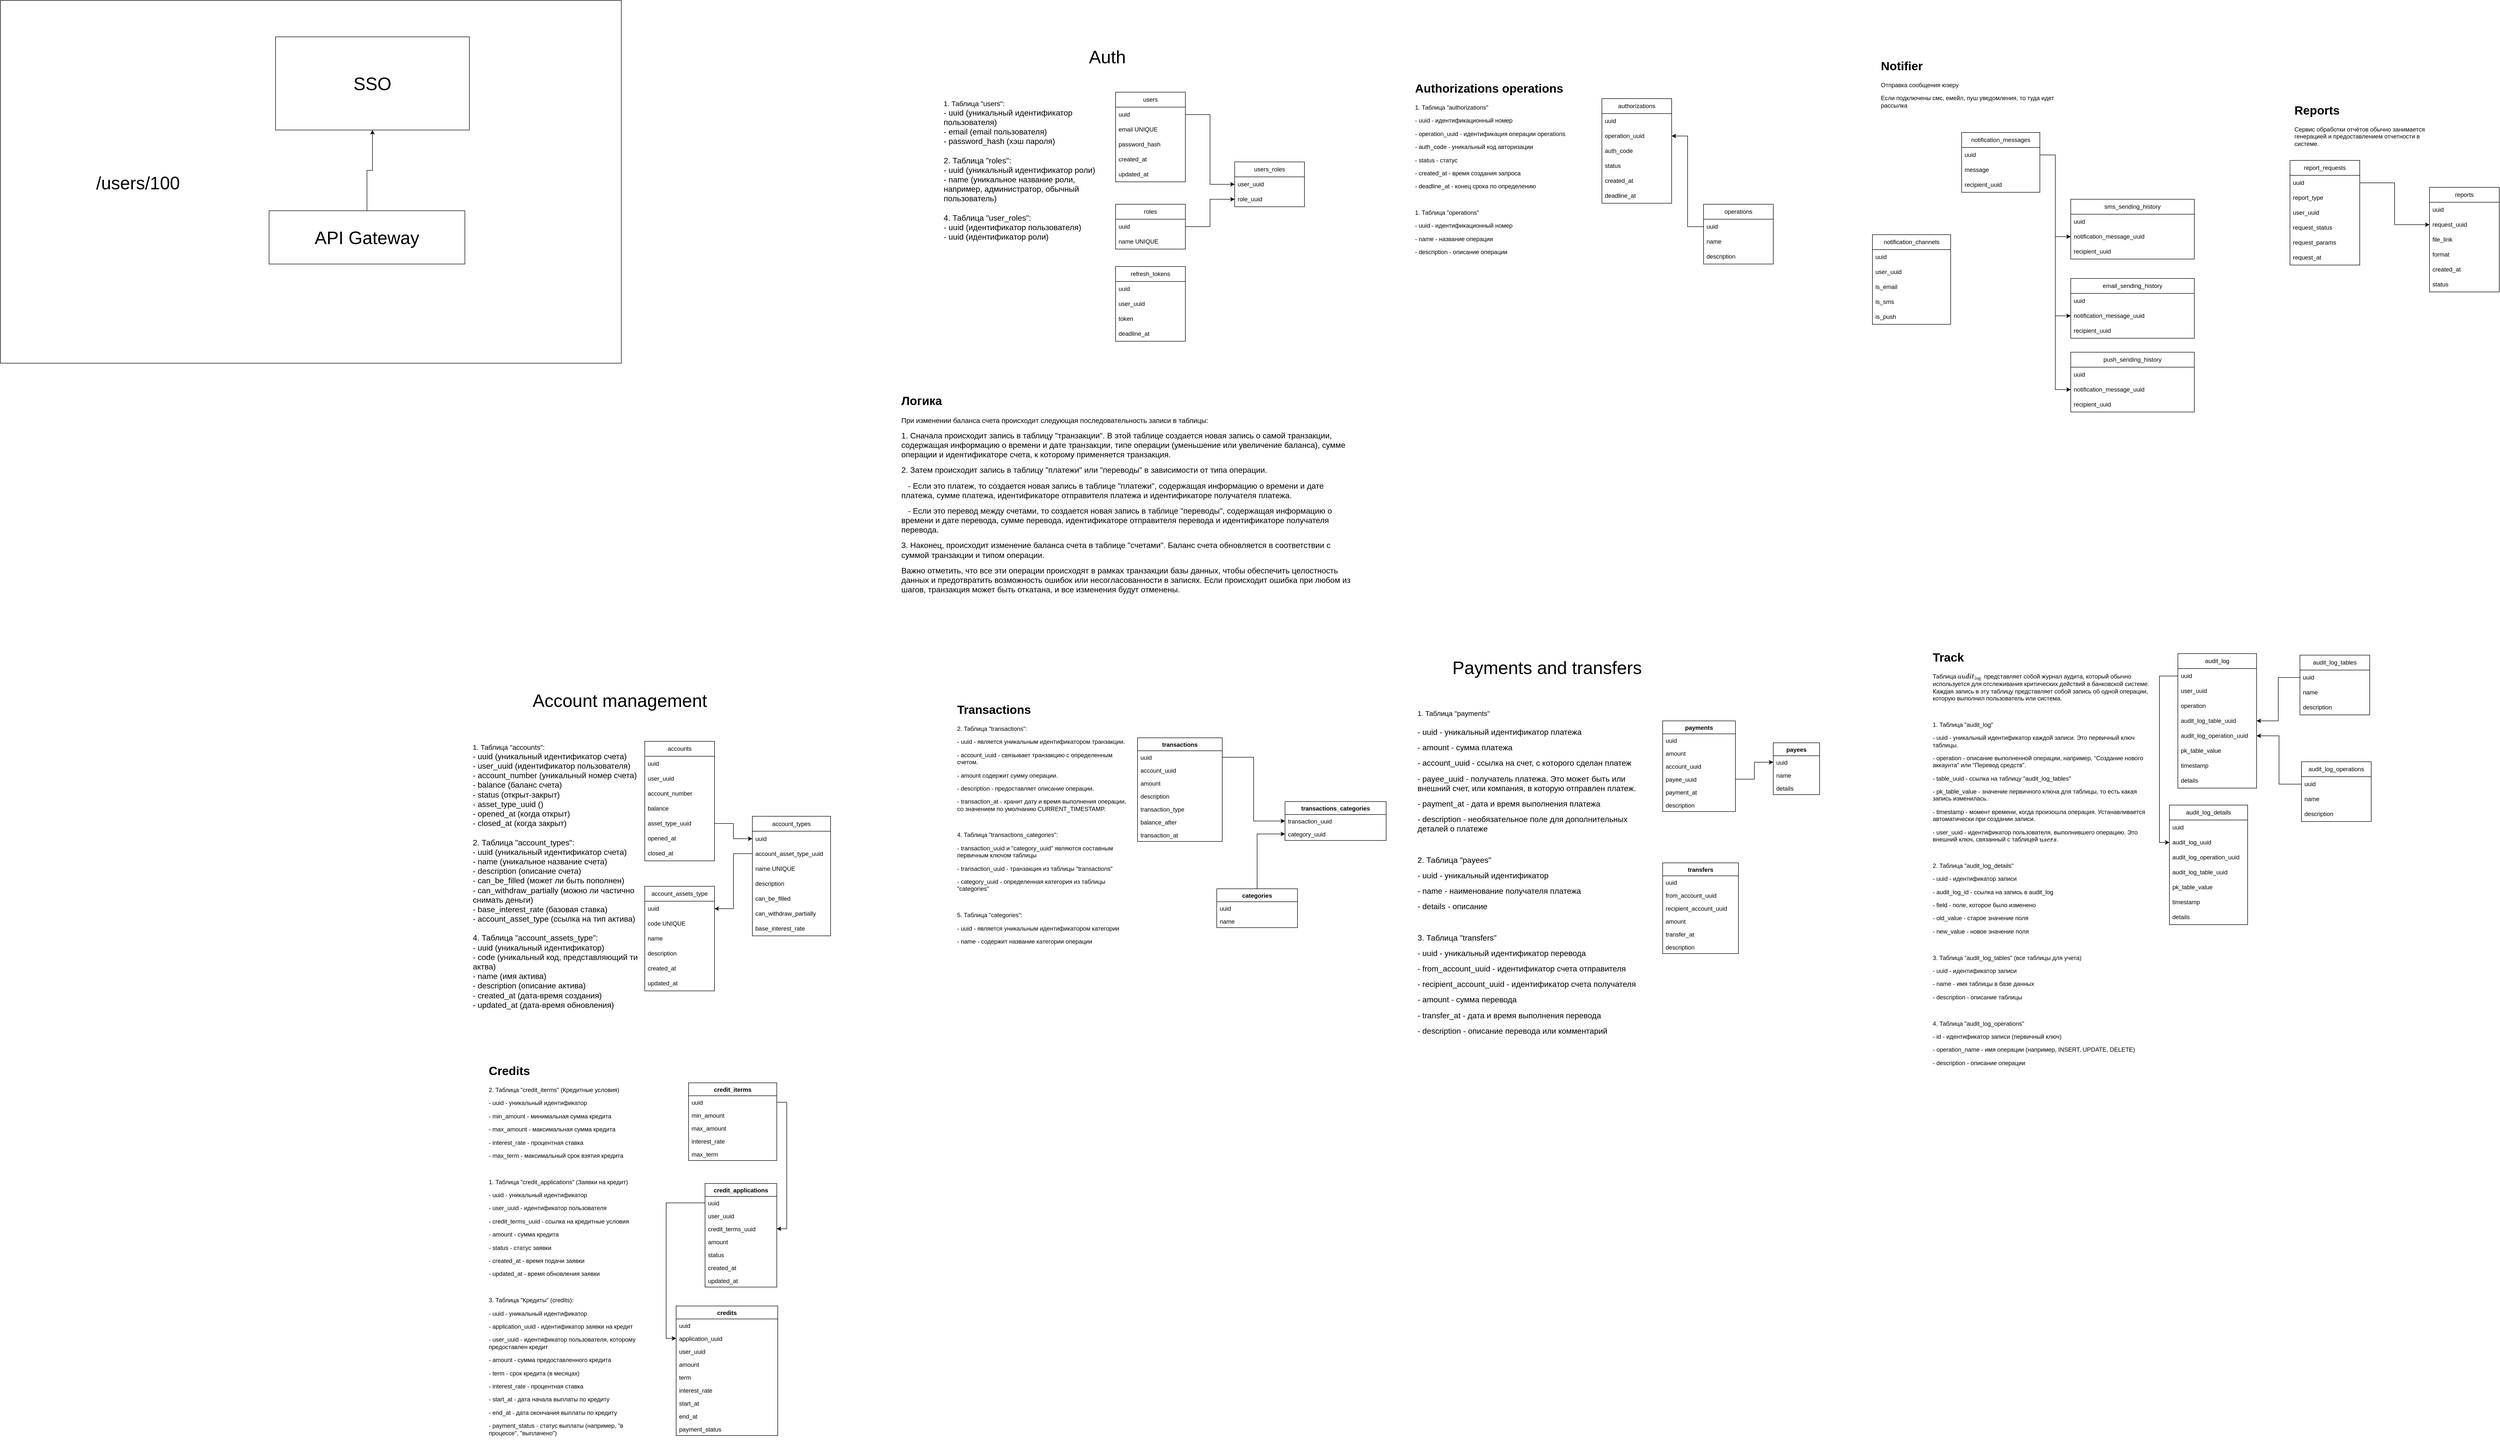 <mxfile version="22.0.2" type="device">
  <diagram name="Page-1" id="KVOLzE2mWs68u8S_AOjW">
    <mxGraphModel dx="4390" dy="3050" grid="0" gridSize="10" guides="1" tooltips="1" connect="1" arrows="1" fold="1" page="0" pageScale="1" pageWidth="850" pageHeight="1100" math="0" shadow="0">
      <root>
        <mxCell id="0" />
        <mxCell id="1" parent="0" />
        <mxCell id="-qQynhLiy9B4QUggQiSn-12" value="" style="rounded=0;whiteSpace=wrap;html=1;" vertex="1" parent="1">
          <mxGeometry x="-1398" y="-1286" width="1246" height="728" as="geometry" />
        </mxCell>
        <mxCell id="drgNP3xGt4F84nk0ZgSZ-17" style="edgeStyle=orthogonalEdgeStyle;rounded=0;orthogonalLoop=1;jettySize=auto;html=1;entryX=0;entryY=0.5;entryDx=0;entryDy=0;" parent="1" source="drgNP3xGt4F84nk0ZgSZ-2" target="drgNP3xGt4F84nk0ZgSZ-16" edge="1">
          <mxGeometry relative="1" as="geometry" />
        </mxCell>
        <mxCell id="drgNP3xGt4F84nk0ZgSZ-2" value="roles" style="swimlane;fontStyle=0;childLayout=stackLayout;horizontal=1;startSize=30;horizontalStack=0;resizeParent=1;resizeParentMax=0;resizeLast=0;collapsible=1;marginBottom=0;whiteSpace=wrap;html=1;" parent="1" vertex="1">
          <mxGeometry x="840" y="-877" width="140" height="90" as="geometry" />
        </mxCell>
        <mxCell id="drgNP3xGt4F84nk0ZgSZ-3" value="uuid" style="text;strokeColor=none;fillColor=none;align=left;verticalAlign=middle;spacingLeft=4;spacingRight=4;overflow=hidden;points=[[0,0.5],[1,0.5]];portConstraint=eastwest;rotatable=0;whiteSpace=wrap;html=1;" parent="drgNP3xGt4F84nk0ZgSZ-2" vertex="1">
          <mxGeometry y="30" width="140" height="30" as="geometry" />
        </mxCell>
        <mxCell id="drgNP3xGt4F84nk0ZgSZ-4" value="name UNIQUE" style="text;strokeColor=none;fillColor=none;align=left;verticalAlign=middle;spacingLeft=4;spacingRight=4;overflow=hidden;points=[[0,0.5],[1,0.5]];portConstraint=eastwest;rotatable=0;whiteSpace=wrap;html=1;" parent="drgNP3xGt4F84nk0ZgSZ-2" vertex="1">
          <mxGeometry y="60" width="140" height="30" as="geometry" />
        </mxCell>
        <mxCell id="drgNP3xGt4F84nk0ZgSZ-8" value="users" style="swimlane;fontStyle=0;childLayout=stackLayout;horizontal=1;startSize=30;horizontalStack=0;resizeParent=1;resizeParentMax=0;resizeLast=0;collapsible=1;marginBottom=0;whiteSpace=wrap;html=1;" parent="1" vertex="1">
          <mxGeometry x="840" y="-1102" width="140" height="180" as="geometry" />
        </mxCell>
        <mxCell id="drgNP3xGt4F84nk0ZgSZ-9" value="uuid" style="text;strokeColor=none;fillColor=none;align=left;verticalAlign=middle;spacingLeft=4;spacingRight=4;overflow=hidden;points=[[0,0.5],[1,0.5]];portConstraint=eastwest;rotatable=0;whiteSpace=wrap;html=1;" parent="drgNP3xGt4F84nk0ZgSZ-8" vertex="1">
          <mxGeometry y="30" width="140" height="30" as="geometry" />
        </mxCell>
        <mxCell id="drgNP3xGt4F84nk0ZgSZ-10" value="email UNIQUE" style="text;strokeColor=none;fillColor=none;align=left;verticalAlign=middle;spacingLeft=4;spacingRight=4;overflow=hidden;points=[[0,0.5],[1,0.5]];portConstraint=eastwest;rotatable=0;whiteSpace=wrap;html=1;" parent="drgNP3xGt4F84nk0ZgSZ-8" vertex="1">
          <mxGeometry y="60" width="140" height="30" as="geometry" />
        </mxCell>
        <mxCell id="drgNP3xGt4F84nk0ZgSZ-11" value="password_hash" style="text;strokeColor=none;fillColor=none;align=left;verticalAlign=middle;spacingLeft=4;spacingRight=4;overflow=hidden;points=[[0,0.5],[1,0.5]];portConstraint=eastwest;rotatable=0;whiteSpace=wrap;html=1;" parent="drgNP3xGt4F84nk0ZgSZ-8" vertex="1">
          <mxGeometry y="90" width="140" height="30" as="geometry" />
        </mxCell>
        <mxCell id="drgNP3xGt4F84nk0ZgSZ-12" value="created_at" style="text;strokeColor=none;fillColor=none;align=left;verticalAlign=middle;spacingLeft=4;spacingRight=4;overflow=hidden;points=[[0,0.5],[1,0.5]];portConstraint=eastwest;rotatable=0;whiteSpace=wrap;html=1;" parent="drgNP3xGt4F84nk0ZgSZ-8" vertex="1">
          <mxGeometry y="120" width="140" height="30" as="geometry" />
        </mxCell>
        <mxCell id="drgNP3xGt4F84nk0ZgSZ-13" value="updated_at" style="text;strokeColor=none;fillColor=none;align=left;verticalAlign=middle;spacingLeft=4;spacingRight=4;overflow=hidden;points=[[0,0.5],[1,0.5]];portConstraint=eastwest;rotatable=0;whiteSpace=wrap;html=1;" parent="drgNP3xGt4F84nk0ZgSZ-8" vertex="1">
          <mxGeometry y="150" width="140" height="30" as="geometry" />
        </mxCell>
        <mxCell id="drgNP3xGt4F84nk0ZgSZ-14" value="users_roles" style="swimlane;fontStyle=0;childLayout=stackLayout;horizontal=1;startSize=30;horizontalStack=0;resizeParent=1;resizeParentMax=0;resizeLast=0;collapsible=1;marginBottom=0;whiteSpace=wrap;html=1;" parent="1" vertex="1">
          <mxGeometry x="1079" y="-962" width="140" height="90" as="geometry" />
        </mxCell>
        <mxCell id="drgNP3xGt4F84nk0ZgSZ-15" value="user_uuid" style="text;strokeColor=none;fillColor=none;align=left;verticalAlign=middle;spacingLeft=4;spacingRight=4;overflow=hidden;points=[[0,0.5],[1,0.5]];portConstraint=eastwest;rotatable=0;whiteSpace=wrap;html=1;" parent="drgNP3xGt4F84nk0ZgSZ-14" vertex="1">
          <mxGeometry y="30" width="140" height="30" as="geometry" />
        </mxCell>
        <mxCell id="drgNP3xGt4F84nk0ZgSZ-16" value="role_uuid" style="text;strokeColor=none;fillColor=none;align=left;verticalAlign=middle;spacingLeft=4;spacingRight=4;overflow=hidden;points=[[0,0.5],[1,0.5]];portConstraint=eastwest;rotatable=0;whiteSpace=wrap;html=1;" parent="drgNP3xGt4F84nk0ZgSZ-14" vertex="1">
          <mxGeometry y="60" width="140" height="30" as="geometry" />
        </mxCell>
        <mxCell id="drgNP3xGt4F84nk0ZgSZ-18" style="edgeStyle=orthogonalEdgeStyle;rounded=0;orthogonalLoop=1;jettySize=auto;html=1;" parent="1" source="drgNP3xGt4F84nk0ZgSZ-9" target="drgNP3xGt4F84nk0ZgSZ-15" edge="1">
          <mxGeometry relative="1" as="geometry" />
        </mxCell>
        <mxCell id="drgNP3xGt4F84nk0ZgSZ-28" value="&lt;div&gt;&lt;font style=&quot;font-size: 14px;&quot;&gt;1. Таблица &quot;users&quot;:&lt;/font&gt;&lt;/div&gt;&lt;div&gt;&lt;font size=&quot;3&quot;&gt;- uuid (уникальный идентификатор пользователя)&lt;/font&gt;&lt;/div&gt;&lt;div&gt;&lt;font size=&quot;3&quot;&gt;- email (email пользователя)&lt;/font&gt;&lt;/div&gt;&lt;div&gt;&lt;font size=&quot;3&quot;&gt;- password_hash (хэш пароля)&lt;/font&gt;&lt;/div&gt;&lt;div&gt;&lt;font size=&quot;3&quot;&gt;&lt;br&gt;&lt;/font&gt;&lt;/div&gt;&lt;div&gt;&lt;font size=&quot;3&quot;&gt;2. Таблица &quot;roles&quot;:&lt;/font&gt;&lt;/div&gt;&lt;div&gt;&lt;font size=&quot;3&quot;&gt;- uuid (уникальный идентификатор роли)&lt;/font&gt;&lt;/div&gt;&lt;div&gt;&lt;font size=&quot;3&quot;&gt;- name (уникальное название роли, например,&amp;nbsp;&lt;/font&gt;&lt;span style=&quot;font-size: medium; background-color: initial;&quot;&gt;администратор, обычный пользователь)&lt;/span&gt;&lt;/div&gt;&lt;div&gt;&lt;font size=&quot;3&quot;&gt;&lt;br&gt;&lt;/font&gt;&lt;/div&gt;&lt;div&gt;&lt;font size=&quot;3&quot;&gt;4. Таблица &quot;user_roles&quot;:&lt;/font&gt;&lt;/div&gt;&lt;div&gt;&lt;font size=&quot;3&quot;&gt;- uuid (идентификатор пользователя)&lt;/font&gt;&lt;/div&gt;&lt;div&gt;&lt;font size=&quot;3&quot;&gt;- uuid (идентификатор роли)&lt;/font&gt;&lt;/div&gt;" style="text;html=1;strokeColor=none;fillColor=none;align=left;verticalAlign=middle;whiteSpace=wrap;rounded=0;" parent="1" vertex="1">
          <mxGeometry x="493" y="-1103" width="336" height="316" as="geometry" />
        </mxCell>
        <mxCell id="drgNP3xGt4F84nk0ZgSZ-29" value="&lt;font style=&quot;font-size: 36px;&quot;&gt;Auth&lt;/font&gt;" style="text;html=1;strokeColor=none;fillColor=none;align=center;verticalAlign=middle;whiteSpace=wrap;rounded=0;" parent="1" vertex="1">
          <mxGeometry x="775" y="-1197" width="97" height="47" as="geometry" />
        </mxCell>
        <mxCell id="7eJCdXBWny4aaYshH_nf-3" value="account_types" style="swimlane;fontStyle=0;childLayout=stackLayout;horizontal=1;startSize=30;horizontalStack=0;resizeParent=1;resizeParentMax=0;resizeLast=0;collapsible=1;marginBottom=0;whiteSpace=wrap;html=1;" parent="1" vertex="1">
          <mxGeometry x="111" y="351.5" width="157" height="240" as="geometry" />
        </mxCell>
        <mxCell id="7eJCdXBWny4aaYshH_nf-4" value="uuid" style="text;strokeColor=none;fillColor=none;align=left;verticalAlign=middle;spacingLeft=4;spacingRight=4;overflow=hidden;points=[[0,0.5],[1,0.5]];portConstraint=eastwest;rotatable=0;whiteSpace=wrap;html=1;" parent="7eJCdXBWny4aaYshH_nf-3" vertex="1">
          <mxGeometry y="30" width="157" height="30" as="geometry" />
        </mxCell>
        <mxCell id="7eJCdXBWny4aaYshH_nf-35" value="account_asset_type_uuid" style="text;strokeColor=none;fillColor=none;align=left;verticalAlign=middle;spacingLeft=4;spacingRight=4;overflow=hidden;points=[[0,0.5],[1,0.5]];portConstraint=eastwest;rotatable=0;whiteSpace=wrap;html=1;" parent="7eJCdXBWny4aaYshH_nf-3" vertex="1">
          <mxGeometry y="60" width="157" height="30" as="geometry" />
        </mxCell>
        <mxCell id="7eJCdXBWny4aaYshH_nf-5" value="name UNIQUE" style="text;strokeColor=none;fillColor=none;align=left;verticalAlign=middle;spacingLeft=4;spacingRight=4;overflow=hidden;points=[[0,0.5],[1,0.5]];portConstraint=eastwest;rotatable=0;whiteSpace=wrap;html=1;" parent="7eJCdXBWny4aaYshH_nf-3" vertex="1">
          <mxGeometry y="90" width="157" height="30" as="geometry" />
        </mxCell>
        <mxCell id="7eJCdXBWny4aaYshH_nf-30" value="description" style="text;strokeColor=none;fillColor=none;align=left;verticalAlign=middle;spacingLeft=4;spacingRight=4;overflow=hidden;points=[[0,0.5],[1,0.5]];portConstraint=eastwest;rotatable=0;whiteSpace=wrap;html=1;" parent="7eJCdXBWny4aaYshH_nf-3" vertex="1">
          <mxGeometry y="120" width="157" height="30" as="geometry" />
        </mxCell>
        <mxCell id="7eJCdXBWny4aaYshH_nf-31" value="can_be_filled" style="text;strokeColor=none;fillColor=none;align=left;verticalAlign=middle;spacingLeft=4;spacingRight=4;overflow=hidden;points=[[0,0.5],[1,0.5]];portConstraint=eastwest;rotatable=0;whiteSpace=wrap;html=1;" parent="7eJCdXBWny4aaYshH_nf-3" vertex="1">
          <mxGeometry y="150" width="157" height="30" as="geometry" />
        </mxCell>
        <mxCell id="7eJCdXBWny4aaYshH_nf-32" value="can_withdraw_partially" style="text;strokeColor=none;fillColor=none;align=left;verticalAlign=middle;spacingLeft=4;spacingRight=4;overflow=hidden;points=[[0,0.5],[1,0.5]];portConstraint=eastwest;rotatable=0;whiteSpace=wrap;html=1;" parent="7eJCdXBWny4aaYshH_nf-3" vertex="1">
          <mxGeometry y="180" width="157" height="30" as="geometry" />
        </mxCell>
        <mxCell id="7eJCdXBWny4aaYshH_nf-33" value="base_interest_rate" style="text;strokeColor=none;fillColor=none;align=left;verticalAlign=middle;spacingLeft=4;spacingRight=4;overflow=hidden;points=[[0,0.5],[1,0.5]];portConstraint=eastwest;rotatable=0;whiteSpace=wrap;html=1;" parent="7eJCdXBWny4aaYshH_nf-3" vertex="1">
          <mxGeometry y="210" width="157" height="30" as="geometry" />
        </mxCell>
        <mxCell id="7eJCdXBWny4aaYshH_nf-6" value="accounts" style="swimlane;fontStyle=0;childLayout=stackLayout;horizontal=1;startSize=30;horizontalStack=0;resizeParent=1;resizeParentMax=0;resizeLast=0;collapsible=1;marginBottom=0;whiteSpace=wrap;html=1;" parent="1" vertex="1">
          <mxGeometry x="-105" y="201" width="140" height="240" as="geometry" />
        </mxCell>
        <mxCell id="7eJCdXBWny4aaYshH_nf-7" value="uuid" style="text;strokeColor=none;fillColor=none;align=left;verticalAlign=middle;spacingLeft=4;spacingRight=4;overflow=hidden;points=[[0,0.5],[1,0.5]];portConstraint=eastwest;rotatable=0;whiteSpace=wrap;html=1;" parent="7eJCdXBWny4aaYshH_nf-6" vertex="1">
          <mxGeometry y="30" width="140" height="30" as="geometry" />
        </mxCell>
        <mxCell id="7eJCdXBWny4aaYshH_nf-8" value="user_uuid" style="text;strokeColor=none;fillColor=none;align=left;verticalAlign=middle;spacingLeft=4;spacingRight=4;overflow=hidden;points=[[0,0.5],[1,0.5]];portConstraint=eastwest;rotatable=0;whiteSpace=wrap;html=1;" parent="7eJCdXBWny4aaYshH_nf-6" vertex="1">
          <mxGeometry y="60" width="140" height="30" as="geometry" />
        </mxCell>
        <mxCell id="7eJCdXBWny4aaYshH_nf-9" value="account_number" style="text;strokeColor=none;fillColor=none;align=left;verticalAlign=middle;spacingLeft=4;spacingRight=4;overflow=hidden;points=[[0,0.5],[1,0.5]];portConstraint=eastwest;rotatable=0;whiteSpace=wrap;html=1;" parent="7eJCdXBWny4aaYshH_nf-6" vertex="1">
          <mxGeometry y="90" width="140" height="30" as="geometry" />
        </mxCell>
        <mxCell id="7eJCdXBWny4aaYshH_nf-10" value="balance" style="text;strokeColor=none;fillColor=none;align=left;verticalAlign=middle;spacingLeft=4;spacingRight=4;overflow=hidden;points=[[0,0.5],[1,0.5]];portConstraint=eastwest;rotatable=0;whiteSpace=wrap;html=1;" parent="7eJCdXBWny4aaYshH_nf-6" vertex="1">
          <mxGeometry y="120" width="140" height="30" as="geometry" />
        </mxCell>
        <mxCell id="7eJCdXBWny4aaYshH_nf-24" value="asset_type_uuid" style="text;strokeColor=none;fillColor=none;align=left;verticalAlign=middle;spacingLeft=4;spacingRight=4;overflow=hidden;points=[[0,0.5],[1,0.5]];portConstraint=eastwest;rotatable=0;whiteSpace=wrap;html=1;" parent="7eJCdXBWny4aaYshH_nf-6" vertex="1">
          <mxGeometry y="150" width="140" height="30" as="geometry" />
        </mxCell>
        <mxCell id="7eJCdXBWny4aaYshH_nf-11" value="opened_at" style="text;strokeColor=none;fillColor=none;align=left;verticalAlign=middle;spacingLeft=4;spacingRight=4;overflow=hidden;points=[[0,0.5],[1,0.5]];portConstraint=eastwest;rotatable=0;whiteSpace=wrap;html=1;" parent="7eJCdXBWny4aaYshH_nf-6" vertex="1">
          <mxGeometry y="180" width="140" height="30" as="geometry" />
        </mxCell>
        <mxCell id="7eJCdXBWny4aaYshH_nf-25" value="closed_at" style="text;strokeColor=none;fillColor=none;align=left;verticalAlign=middle;spacingLeft=4;spacingRight=4;overflow=hidden;points=[[0,0.5],[1,0.5]];portConstraint=eastwest;rotatable=0;whiteSpace=wrap;html=1;" parent="7eJCdXBWny4aaYshH_nf-6" vertex="1">
          <mxGeometry y="210" width="140" height="30" as="geometry" />
        </mxCell>
        <mxCell id="7eJCdXBWny4aaYshH_nf-12" value="account_assets_type" style="swimlane;fontStyle=0;childLayout=stackLayout;horizontal=1;startSize=30;horizontalStack=0;resizeParent=1;resizeParentMax=0;resizeLast=0;collapsible=1;marginBottom=0;whiteSpace=wrap;html=1;" parent="1" vertex="1">
          <mxGeometry x="-105" y="492" width="140" height="210" as="geometry" />
        </mxCell>
        <mxCell id="7eJCdXBWny4aaYshH_nf-13" value="uuid" style="text;strokeColor=none;fillColor=none;align=left;verticalAlign=middle;spacingLeft=4;spacingRight=4;overflow=hidden;points=[[0,0.5],[1,0.5]];portConstraint=eastwest;rotatable=0;whiteSpace=wrap;html=1;" parent="7eJCdXBWny4aaYshH_nf-12" vertex="1">
          <mxGeometry y="30" width="140" height="30" as="geometry" />
        </mxCell>
        <mxCell id="7eJCdXBWny4aaYshH_nf-14" value="code UNIQUE" style="text;strokeColor=none;fillColor=none;align=left;verticalAlign=middle;spacingLeft=4;spacingRight=4;overflow=hidden;points=[[0,0.5],[1,0.5]];portConstraint=eastwest;rotatable=0;whiteSpace=wrap;html=1;" parent="7eJCdXBWny4aaYshH_nf-12" vertex="1">
          <mxGeometry y="60" width="140" height="30" as="geometry" />
        </mxCell>
        <mxCell id="7eJCdXBWny4aaYshH_nf-36" value="name" style="text;strokeColor=none;fillColor=none;align=left;verticalAlign=middle;spacingLeft=4;spacingRight=4;overflow=hidden;points=[[0,0.5],[1,0.5]];portConstraint=eastwest;rotatable=0;whiteSpace=wrap;html=1;" parent="7eJCdXBWny4aaYshH_nf-12" vertex="1">
          <mxGeometry y="90" width="140" height="30" as="geometry" />
        </mxCell>
        <mxCell id="7eJCdXBWny4aaYshH_nf-37" value="description" style="text;strokeColor=none;fillColor=none;align=left;verticalAlign=middle;spacingLeft=4;spacingRight=4;overflow=hidden;points=[[0,0.5],[1,0.5]];portConstraint=eastwest;rotatable=0;whiteSpace=wrap;html=1;" parent="7eJCdXBWny4aaYshH_nf-12" vertex="1">
          <mxGeometry y="120" width="140" height="30" as="geometry" />
        </mxCell>
        <mxCell id="7eJCdXBWny4aaYshH_nf-38" value="created_at" style="text;strokeColor=none;fillColor=none;align=left;verticalAlign=middle;spacingLeft=4;spacingRight=4;overflow=hidden;points=[[0,0.5],[1,0.5]];portConstraint=eastwest;rotatable=0;whiteSpace=wrap;html=1;" parent="7eJCdXBWny4aaYshH_nf-12" vertex="1">
          <mxGeometry y="150" width="140" height="30" as="geometry" />
        </mxCell>
        <mxCell id="7eJCdXBWny4aaYshH_nf-39" value="updated_at" style="text;strokeColor=none;fillColor=none;align=left;verticalAlign=middle;spacingLeft=4;spacingRight=4;overflow=hidden;points=[[0,0.5],[1,0.5]];portConstraint=eastwest;rotatable=0;whiteSpace=wrap;html=1;" parent="7eJCdXBWny4aaYshH_nf-12" vertex="1">
          <mxGeometry y="180" width="140" height="30" as="geometry" />
        </mxCell>
        <mxCell id="7eJCdXBWny4aaYshH_nf-16" value="&lt;div&gt;&lt;font style=&quot;font-size: 14px;&quot;&gt;1. Таблица &quot;accounts&quot;:&lt;/font&gt;&lt;/div&gt;&lt;div&gt;&lt;font size=&quot;3&quot;&gt;- uuid (уникальный идентификатор счета)&lt;/font&gt;&lt;/div&gt;&lt;div&gt;&lt;font size=&quot;3&quot;&gt;- user_uuid (идентификатор пользователя)&lt;/font&gt;&lt;/div&gt;&lt;div&gt;&lt;font size=&quot;3&quot;&gt;- account_number (уникальный номер счета)&lt;/font&gt;&lt;/div&gt;&lt;div&gt;&lt;font size=&quot;3&quot;&gt;- balance (баланс счета)&lt;/font&gt;&lt;/div&gt;&lt;div&gt;&lt;font size=&quot;3&quot;&gt;- status (открыт-закрыт)&lt;/font&gt;&lt;/div&gt;&lt;div&gt;&lt;font size=&quot;3&quot;&gt;- asset_type_uuid ()&lt;/font&gt;&lt;/div&gt;&lt;div&gt;&lt;span style=&quot;font-size: medium; background-color: initial;&quot;&gt;- opened_at (когда открыт)&lt;/span&gt;&lt;/div&gt;&lt;div&gt;&lt;font size=&quot;3&quot;&gt;- closed_at (когда закрыт)&lt;/font&gt;&lt;/div&gt;&lt;div&gt;&lt;font size=&quot;3&quot;&gt;&lt;br&gt;&lt;/font&gt;&lt;/div&gt;&lt;div&gt;&lt;font size=&quot;3&quot;&gt;2. Таблица &quot;account_types&quot;:&lt;/font&gt;&lt;/div&gt;&lt;div&gt;&lt;font size=&quot;3&quot;&gt;- uuid (уникальный идентификатор счета)&lt;/font&gt;&lt;/div&gt;&lt;div&gt;&lt;font size=&quot;3&quot;&gt;- name (уникальное название счета&lt;/font&gt;&lt;span style=&quot;font-size: medium; background-color: initial;&quot;&gt;)&lt;/span&gt;&lt;/div&gt;&lt;div&gt;&lt;span style=&quot;font-size: medium; background-color: initial;&quot;&gt;- description (описание счета)&lt;/span&gt;&lt;/div&gt;&lt;div&gt;&lt;font size=&quot;3&quot;&gt;- can_be_filled (может ли быть пополнен)&lt;/font&gt;&lt;/div&gt;&lt;div&gt;&lt;font size=&quot;3&quot;&gt;- can_withdraw_partially (можно ли частично снимать деньги)&lt;/font&gt;&lt;/div&gt;&lt;div&gt;&lt;font size=&quot;3&quot;&gt;- base_interest_rate (базовая ставка)&lt;/font&gt;&lt;/div&gt;&lt;div&gt;&lt;font size=&quot;3&quot;&gt;- account_asset_type (ссылка на тип актива)&lt;/font&gt;&lt;/div&gt;&lt;div&gt;&lt;font size=&quot;3&quot;&gt;&lt;br&gt;&lt;/font&gt;&lt;/div&gt;&lt;div&gt;&lt;font size=&quot;3&quot;&gt;4. Таблица &quot;account_assets_type&quot;:&lt;/font&gt;&lt;/div&gt;&lt;div&gt;&lt;font size=&quot;3&quot;&gt;- uuid (уникальный идентификатор)&lt;/font&gt;&lt;/div&gt;&lt;div&gt;&lt;font size=&quot;3&quot;&gt;- code (уникальный код, представляющий ти актва)&lt;/font&gt;&lt;/div&gt;&lt;div&gt;&lt;font size=&quot;3&quot;&gt;- name (имя актива)&lt;/font&gt;&lt;/div&gt;&lt;div&gt;&lt;font size=&quot;3&quot;&gt;- description (описание актива)&lt;/font&gt;&lt;/div&gt;&lt;div&gt;&lt;font size=&quot;3&quot;&gt;- created_at (дата-время создания)&lt;/font&gt;&lt;/div&gt;&lt;div&gt;&lt;font size=&quot;3&quot;&gt;- updated_at (дата-время обновления)&lt;/font&gt;&lt;/div&gt;" style="text;html=1;strokeColor=none;fillColor=none;align=left;verticalAlign=middle;whiteSpace=wrap;rounded=0;" parent="1" vertex="1">
          <mxGeometry x="-452" y="201" width="336" height="541" as="geometry" />
        </mxCell>
        <mxCell id="7eJCdXBWny4aaYshH_nf-17" value="&lt;span style=&quot;font-size: 36px;&quot;&gt;Account management&lt;/span&gt;" style="text;html=1;strokeColor=none;fillColor=none;align=center;verticalAlign=middle;whiteSpace=wrap;rounded=0;" parent="1" vertex="1">
          <mxGeometry x="-365" y="65" width="420" height="108" as="geometry" />
        </mxCell>
        <mxCell id="7eJCdXBWny4aaYshH_nf-34" style="edgeStyle=orthogonalEdgeStyle;rounded=0;orthogonalLoop=1;jettySize=auto;html=1;entryX=0;entryY=0.5;entryDx=0;entryDy=0;" parent="1" source="7eJCdXBWny4aaYshH_nf-24" target="7eJCdXBWny4aaYshH_nf-4" edge="1">
          <mxGeometry relative="1" as="geometry" />
        </mxCell>
        <mxCell id="7eJCdXBWny4aaYshH_nf-42" style="edgeStyle=orthogonalEdgeStyle;rounded=0;orthogonalLoop=1;jettySize=auto;html=1;" parent="1" source="7eJCdXBWny4aaYshH_nf-35" target="7eJCdXBWny4aaYshH_nf-13" edge="1">
          <mxGeometry relative="1" as="geometry" />
        </mxCell>
        <mxCell id="7eJCdXBWny4aaYshH_nf-45" value="payments" style="swimlane;fontStyle=1;childLayout=stackLayout;horizontal=1;startSize=26;horizontalStack=0;resizeParent=1;resizeParentMax=0;resizeLast=0;collapsible=1;marginBottom=0;" parent="1" vertex="1">
          <mxGeometry x="1938" y="160" width="146" height="182" as="geometry" />
        </mxCell>
        <mxCell id="7eJCdXBWny4aaYshH_nf-46" value="uuid" style="text;strokeColor=none;fillColor=none;align=left;verticalAlign=top;spacingLeft=4;spacingRight=4;overflow=hidden;rotatable=0;points=[[0,0.5],[1,0.5]];portConstraint=eastwest;" parent="7eJCdXBWny4aaYshH_nf-45" vertex="1">
          <mxGeometry y="26" width="146" height="26" as="geometry" />
        </mxCell>
        <mxCell id="7eJCdXBWny4aaYshH_nf-47" value="amount" style="text;strokeColor=none;fillColor=none;align=left;verticalAlign=top;spacingLeft=4;spacingRight=4;overflow=hidden;rotatable=0;points=[[0,0.5],[1,0.5]];portConstraint=eastwest;" parent="7eJCdXBWny4aaYshH_nf-45" vertex="1">
          <mxGeometry y="52" width="146" height="26" as="geometry" />
        </mxCell>
        <mxCell id="7eJCdXBWny4aaYshH_nf-48" value="account_uuid" style="text;strokeColor=none;fillColor=none;align=left;verticalAlign=top;spacingLeft=4;spacingRight=4;overflow=hidden;rotatable=0;points=[[0,0.5],[1,0.5]];portConstraint=eastwest;" parent="7eJCdXBWny4aaYshH_nf-45" vertex="1">
          <mxGeometry y="78" width="146" height="26" as="geometry" />
        </mxCell>
        <mxCell id="7eJCdXBWny4aaYshH_nf-49" value="payee_uuid" style="text;strokeColor=none;fillColor=none;align=left;verticalAlign=top;spacingLeft=4;spacingRight=4;overflow=hidden;rotatable=0;points=[[0,0.5],[1,0.5]];portConstraint=eastwest;" parent="7eJCdXBWny4aaYshH_nf-45" vertex="1">
          <mxGeometry y="104" width="146" height="26" as="geometry" />
        </mxCell>
        <mxCell id="7eJCdXBWny4aaYshH_nf-50" value="payment_at" style="text;strokeColor=none;fillColor=none;align=left;verticalAlign=top;spacingLeft=4;spacingRight=4;overflow=hidden;rotatable=0;points=[[0,0.5],[1,0.5]];portConstraint=eastwest;" parent="7eJCdXBWny4aaYshH_nf-45" vertex="1">
          <mxGeometry y="130" width="146" height="26" as="geometry" />
        </mxCell>
        <mxCell id="7eJCdXBWny4aaYshH_nf-51" value="description" style="text;strokeColor=none;fillColor=none;align=left;verticalAlign=top;spacingLeft=4;spacingRight=4;overflow=hidden;rotatable=0;points=[[0,0.5],[1,0.5]];portConstraint=eastwest;" parent="7eJCdXBWny4aaYshH_nf-45" vertex="1">
          <mxGeometry y="156" width="146" height="26" as="geometry" />
        </mxCell>
        <mxCell id="7eJCdXBWny4aaYshH_nf-52" value="payees" style="swimlane;fontStyle=1;childLayout=stackLayout;horizontal=1;startSize=26;horizontalStack=0;resizeParent=1;resizeParentMax=0;resizeLast=0;collapsible=1;marginBottom=0;" parent="1" vertex="1">
          <mxGeometry x="2160" y="204" width="93" height="104" as="geometry" />
        </mxCell>
        <mxCell id="7eJCdXBWny4aaYshH_nf-53" value="uuid" style="text;strokeColor=none;fillColor=none;align=left;verticalAlign=top;spacingLeft=4;spacingRight=4;overflow=hidden;rotatable=0;points=[[0,0.5],[1,0.5]];portConstraint=eastwest;" parent="7eJCdXBWny4aaYshH_nf-52" vertex="1">
          <mxGeometry y="26" width="93" height="26" as="geometry" />
        </mxCell>
        <mxCell id="7eJCdXBWny4aaYshH_nf-54" value="name" style="text;strokeColor=none;fillColor=none;align=left;verticalAlign=top;spacingLeft=4;spacingRight=4;overflow=hidden;rotatable=0;points=[[0,0.5],[1,0.5]];portConstraint=eastwest;" parent="7eJCdXBWny4aaYshH_nf-52" vertex="1">
          <mxGeometry y="52" width="93" height="26" as="geometry" />
        </mxCell>
        <mxCell id="7eJCdXBWny4aaYshH_nf-55" value="details" style="text;strokeColor=none;fillColor=none;align=left;verticalAlign=top;spacingLeft=4;spacingRight=4;overflow=hidden;rotatable=0;points=[[0,0.5],[1,0.5]];portConstraint=eastwest;" parent="7eJCdXBWny4aaYshH_nf-52" vertex="1">
          <mxGeometry y="78" width="93" height="26" as="geometry" />
        </mxCell>
        <mxCell id="7eJCdXBWny4aaYshH_nf-56" value="transfers" style="swimlane;fontStyle=1;childLayout=stackLayout;horizontal=1;startSize=26;horizontalStack=0;resizeParent=1;resizeParentMax=0;resizeLast=0;collapsible=1;marginBottom=0;" parent="1" vertex="1">
          <mxGeometry x="1938" y="445" width="152" height="182" as="geometry" />
        </mxCell>
        <mxCell id="7eJCdXBWny4aaYshH_nf-57" value="uuid" style="text;strokeColor=none;fillColor=none;align=left;verticalAlign=top;spacingLeft=4;spacingRight=4;overflow=hidden;rotatable=0;points=[[0,0.5],[1,0.5]];portConstraint=eastwest;" parent="7eJCdXBWny4aaYshH_nf-56" vertex="1">
          <mxGeometry y="26" width="152" height="26" as="geometry" />
        </mxCell>
        <mxCell id="7eJCdXBWny4aaYshH_nf-58" value="from_account_uuid" style="text;strokeColor=none;fillColor=none;align=left;verticalAlign=top;spacingLeft=4;spacingRight=4;overflow=hidden;rotatable=0;points=[[0,0.5],[1,0.5]];portConstraint=eastwest;" parent="7eJCdXBWny4aaYshH_nf-56" vertex="1">
          <mxGeometry y="52" width="152" height="26" as="geometry" />
        </mxCell>
        <mxCell id="7eJCdXBWny4aaYshH_nf-59" value="recipient_account_uuid" style="text;strokeColor=none;fillColor=none;align=left;verticalAlign=top;spacingLeft=4;spacingRight=4;overflow=hidden;rotatable=0;points=[[0,0.5],[1,0.5]];portConstraint=eastwest;" parent="7eJCdXBWny4aaYshH_nf-56" vertex="1">
          <mxGeometry y="78" width="152" height="26" as="geometry" />
        </mxCell>
        <mxCell id="7eJCdXBWny4aaYshH_nf-60" value="amount" style="text;strokeColor=none;fillColor=none;align=left;verticalAlign=top;spacingLeft=4;spacingRight=4;overflow=hidden;rotatable=0;points=[[0,0.5],[1,0.5]];portConstraint=eastwest;" parent="7eJCdXBWny4aaYshH_nf-56" vertex="1">
          <mxGeometry y="104" width="152" height="26" as="geometry" />
        </mxCell>
        <mxCell id="7eJCdXBWny4aaYshH_nf-61" value="transfer_at" style="text;strokeColor=none;fillColor=none;align=left;verticalAlign=top;spacingLeft=4;spacingRight=4;overflow=hidden;rotatable=0;points=[[0,0.5],[1,0.5]];portConstraint=eastwest;" parent="7eJCdXBWny4aaYshH_nf-56" vertex="1">
          <mxGeometry y="130" width="152" height="26" as="geometry" />
        </mxCell>
        <mxCell id="7eJCdXBWny4aaYshH_nf-62" value="description" style="text;strokeColor=none;fillColor=none;align=left;verticalAlign=top;spacingLeft=4;spacingRight=4;overflow=hidden;rotatable=0;points=[[0,0.5],[1,0.5]];portConstraint=eastwest;" parent="7eJCdXBWny4aaYshH_nf-56" vertex="1">
          <mxGeometry y="156" width="152" height="26" as="geometry" />
        </mxCell>
        <mxCell id="7eJCdXBWny4aaYshH_nf-63" value="&lt;h1&gt;&lt;font style=&quot;font-size: 14px;&quot;&gt;&lt;span style=&quot;background-color: initial; font-weight: normal;&quot;&gt;1. Таблица &quot;payments&quot;&lt;/span&gt;&lt;br&gt;&lt;/font&gt;&lt;/h1&gt;&lt;p&gt;&lt;font size=&quot;3&quot;&gt;- uuid - уникальный идентификатор платежа&lt;/font&gt;&lt;/p&gt;&lt;p&gt;&lt;font size=&quot;3&quot;&gt;- amount - сумма платежа&lt;/font&gt;&lt;/p&gt;&lt;p&gt;&lt;font size=&quot;3&quot;&gt;- account_uuid - ссылка на счет, с которого сделан платеж&lt;/font&gt;&lt;/p&gt;&lt;p&gt;&lt;font size=&quot;3&quot;&gt;- payee_uuid - получатель платежа. Это может быть или внешний счет, или компания, в которую отправлен платеж.&lt;/font&gt;&lt;/p&gt;&lt;p&gt;&lt;font size=&quot;3&quot;&gt;- payment_at - дата и время выполнения платежа&lt;/font&gt;&lt;/p&gt;&lt;p&gt;&lt;font size=&quot;3&quot;&gt;- description - необязательное поле для дополнительных деталей о платеже&lt;/font&gt;&lt;/p&gt;&lt;p&gt;&lt;font size=&quot;3&quot;&gt;&lt;br&gt;&lt;/font&gt;&lt;/p&gt;&lt;p&gt;&lt;font size=&quot;3&quot;&gt;2. Таблица &quot;payees&quot;&lt;/font&gt;&lt;/p&gt;&lt;p&gt;&lt;font size=&quot;3&quot;&gt;- uuid - уникальный идентификатор&lt;/font&gt;&lt;/p&gt;&lt;p&gt;&lt;font size=&quot;3&quot;&gt;- name - наименование получателя платежа&lt;/font&gt;&lt;/p&gt;&lt;p&gt;&lt;font size=&quot;3&quot;&gt;- details - описание&lt;/font&gt;&lt;/p&gt;&lt;p&gt;&lt;font size=&quot;3&quot;&gt;&lt;br&gt;&lt;/font&gt;&lt;/p&gt;&lt;p&gt;&lt;font size=&quot;3&quot;&gt;3. Таблица &quot;transfers&quot;&lt;/font&gt;&lt;/p&gt;&lt;p&gt;&lt;font size=&quot;3&quot;&gt;- uuid - уникальный идентификатор перевода&lt;/font&gt;&lt;/p&gt;&lt;p&gt;&lt;font size=&quot;3&quot;&gt;- from_account_uuid - идентификатор счета отправителя&lt;/font&gt;&lt;/p&gt;&lt;p&gt;&lt;font size=&quot;3&quot;&gt;- recipient_account_uuid - идентификатор счета получателя&lt;/font&gt;&lt;/p&gt;&lt;p&gt;&lt;font size=&quot;3&quot;&gt;- amount - сумма перевода&lt;/font&gt;&lt;/p&gt;&lt;p&gt;&lt;font size=&quot;3&quot;&gt;- transfer_at - дата и время выполнения перевода&lt;/font&gt;&lt;/p&gt;&lt;p&gt;&lt;font size=&quot;3&quot;&gt;- description - описание перевода или комментарий&lt;/font&gt;&lt;/p&gt;" style="text;html=1;strokeColor=none;fillColor=none;spacing=5;spacingTop=-20;whiteSpace=wrap;overflow=hidden;rounded=0;" parent="1" vertex="1">
          <mxGeometry x="1441" y="122" width="451" height="698" as="geometry" />
        </mxCell>
        <mxCell id="7eJCdXBWny4aaYshH_nf-64" style="edgeStyle=orthogonalEdgeStyle;rounded=0;orthogonalLoop=1;jettySize=auto;html=1;entryX=0;entryY=0.5;entryDx=0;entryDy=0;" parent="1" source="7eJCdXBWny4aaYshH_nf-49" target="7eJCdXBWny4aaYshH_nf-53" edge="1">
          <mxGeometry relative="1" as="geometry" />
        </mxCell>
        <mxCell id="7eJCdXBWny4aaYshH_nf-65" value="&lt;span style=&quot;font-size: 36px;&quot;&gt;Payments and transfers&lt;/span&gt;" style="text;html=1;strokeColor=none;fillColor=none;align=center;verticalAlign=middle;whiteSpace=wrap;rounded=0;" parent="1" vertex="1">
          <mxGeometry x="1496" y="11" width="420" height="84" as="geometry" />
        </mxCell>
        <mxCell id="7eJCdXBWny4aaYshH_nf-66" value="&lt;h1&gt;Credits&lt;/h1&gt;&lt;p&gt;2. Таблица &quot;credit_iterms&quot; (Кредитные условия)&lt;/p&gt;&lt;p&gt;- uuid - уникальный идентификатор&lt;/p&gt;&lt;p&gt;- min_amount - минимальная сумма кредита&lt;/p&gt;&lt;p&gt;- max_amount - максимальная сумма кредита&lt;/p&gt;&lt;p&gt;- interest_rate - процентная ставка&lt;/p&gt;&lt;p&gt;- max_term - максимальный срок взятия кредита&lt;/p&gt;&lt;p&gt;&lt;br&gt;&lt;/p&gt;&lt;p&gt;1. Таблица &quot;credit_applications&quot; (Заявки на кредит)&lt;br&gt;&lt;/p&gt;&lt;p&gt;- uuid - уникальный идентификатор&lt;br&gt;&lt;/p&gt;&lt;p&gt;- user_uuid - идентификатор пользователя&lt;br&gt;&lt;/p&gt;&lt;p&gt;- credit_terms_uuid - ссылка на кредитные условия&lt;/p&gt;&lt;p&gt;- amount - сумма кредита&lt;/p&gt;&lt;p&gt;- status - статус заявки&lt;/p&gt;&lt;p&gt;- created_at - время подачи заявки&lt;/p&gt;&lt;p&gt;- updated_at - время обновления заявки&lt;/p&gt;&lt;p&gt;&lt;br&gt;&lt;/p&gt;&lt;p&gt;3. Таблица &quot;Кредиты&quot; (credits):&lt;/p&gt;&lt;p&gt;- uuid - уникальный идентификатор&lt;/p&gt;&lt;p&gt;- application_uuid - идентификатор заявки на кредит&lt;/p&gt;&lt;p&gt;- user_uuid - идентификатор пользователя, которому предоставлен кредит&lt;/p&gt;&lt;p&gt;- amount - сумма предоставленного кредита&lt;/p&gt;&lt;p&gt;- term - срок кредита (в месяцах)&lt;/p&gt;&lt;p&gt;- interest_rate - процентная ставка&lt;/p&gt;&lt;p&gt;- start_at - дата начала выплаты по кредиту&lt;/p&gt;&lt;p&gt;- end_at - дата окончания выплаты по кредиту&lt;/p&gt;&lt;p&gt;- payment_status - статус выплаты (например, &quot;в процессе&quot;, &quot;выплачено&quot;)&lt;/p&gt;&lt;div&gt;&lt;br&gt;&lt;/div&gt;" style="text;html=1;strokeColor=none;fillColor=none;spacing=5;spacingTop=-20;whiteSpace=wrap;overflow=hidden;rounded=0;" parent="1" vertex="1">
          <mxGeometry x="-423" y="843" width="340" height="767.5" as="geometry" />
        </mxCell>
        <mxCell id="7eJCdXBWny4aaYshH_nf-67" value="credit_applications" style="swimlane;fontStyle=1;childLayout=stackLayout;horizontal=1;startSize=26;horizontalStack=0;resizeParent=1;resizeParentMax=0;resizeLast=0;collapsible=1;marginBottom=0;" parent="1" vertex="1">
          <mxGeometry x="16" y="1088.5" width="144" height="208" as="geometry" />
        </mxCell>
        <mxCell id="7eJCdXBWny4aaYshH_nf-68" value="uuid" style="text;strokeColor=none;fillColor=none;align=left;verticalAlign=top;spacingLeft=4;spacingRight=4;overflow=hidden;rotatable=0;points=[[0,0.5],[1,0.5]];portConstraint=eastwest;" parent="7eJCdXBWny4aaYshH_nf-67" vertex="1">
          <mxGeometry y="26" width="144" height="26" as="geometry" />
        </mxCell>
        <mxCell id="7eJCdXBWny4aaYshH_nf-69" value="user_uuid" style="text;strokeColor=none;fillColor=none;align=left;verticalAlign=top;spacingLeft=4;spacingRight=4;overflow=hidden;rotatable=0;points=[[0,0.5],[1,0.5]];portConstraint=eastwest;" parent="7eJCdXBWny4aaYshH_nf-67" vertex="1">
          <mxGeometry y="52" width="144" height="26" as="geometry" />
        </mxCell>
        <mxCell id="7eJCdXBWny4aaYshH_nf-70" value="credit_terms_uuid" style="text;strokeColor=none;fillColor=none;align=left;verticalAlign=top;spacingLeft=4;spacingRight=4;overflow=hidden;rotatable=0;points=[[0,0.5],[1,0.5]];portConstraint=eastwest;" parent="7eJCdXBWny4aaYshH_nf-67" vertex="1">
          <mxGeometry y="78" width="144" height="26" as="geometry" />
        </mxCell>
        <mxCell id="7eJCdXBWny4aaYshH_nf-71" value="amount" style="text;strokeColor=none;fillColor=none;align=left;verticalAlign=top;spacingLeft=4;spacingRight=4;overflow=hidden;rotatable=0;points=[[0,0.5],[1,0.5]];portConstraint=eastwest;" parent="7eJCdXBWny4aaYshH_nf-67" vertex="1">
          <mxGeometry y="104" width="144" height="26" as="geometry" />
        </mxCell>
        <mxCell id="7eJCdXBWny4aaYshH_nf-72" value="status" style="text;strokeColor=none;fillColor=none;align=left;verticalAlign=top;spacingLeft=4;spacingRight=4;overflow=hidden;rotatable=0;points=[[0,0.5],[1,0.5]];portConstraint=eastwest;" parent="7eJCdXBWny4aaYshH_nf-67" vertex="1">
          <mxGeometry y="130" width="144" height="26" as="geometry" />
        </mxCell>
        <mxCell id="7eJCdXBWny4aaYshH_nf-73" value="created_at" style="text;strokeColor=none;fillColor=none;align=left;verticalAlign=top;spacingLeft=4;spacingRight=4;overflow=hidden;rotatable=0;points=[[0,0.5],[1,0.5]];portConstraint=eastwest;" parent="7eJCdXBWny4aaYshH_nf-67" vertex="1">
          <mxGeometry y="156" width="144" height="26" as="geometry" />
        </mxCell>
        <mxCell id="7eJCdXBWny4aaYshH_nf-74" value="updated_at" style="text;strokeColor=none;fillColor=none;align=left;verticalAlign=top;spacingLeft=4;spacingRight=4;overflow=hidden;rotatable=0;points=[[0,0.5],[1,0.5]];portConstraint=eastwest;" parent="7eJCdXBWny4aaYshH_nf-67" vertex="1">
          <mxGeometry y="182" width="144" height="26" as="geometry" />
        </mxCell>
        <mxCell id="7eJCdXBWny4aaYshH_nf-75" value="credit_iterms" style="swimlane;fontStyle=1;childLayout=stackLayout;horizontal=1;startSize=26;horizontalStack=0;resizeParent=1;resizeParentMax=0;resizeLast=0;collapsible=1;marginBottom=0;" parent="1" vertex="1">
          <mxGeometry x="-17" y="886.5" width="177" height="156" as="geometry" />
        </mxCell>
        <mxCell id="7eJCdXBWny4aaYshH_nf-76" value="uuid" style="text;strokeColor=none;fillColor=none;align=left;verticalAlign=top;spacingLeft=4;spacingRight=4;overflow=hidden;rotatable=0;points=[[0,0.5],[1,0.5]];portConstraint=eastwest;" parent="7eJCdXBWny4aaYshH_nf-75" vertex="1">
          <mxGeometry y="26" width="177" height="26" as="geometry" />
        </mxCell>
        <mxCell id="7eJCdXBWny4aaYshH_nf-77" value="min_amount" style="text;strokeColor=none;fillColor=none;align=left;verticalAlign=top;spacingLeft=4;spacingRight=4;overflow=hidden;rotatable=0;points=[[0,0.5],[1,0.5]];portConstraint=eastwest;" parent="7eJCdXBWny4aaYshH_nf-75" vertex="1">
          <mxGeometry y="52" width="177" height="26" as="geometry" />
        </mxCell>
        <mxCell id="7eJCdXBWny4aaYshH_nf-78" value="max_amount" style="text;strokeColor=none;fillColor=none;align=left;verticalAlign=top;spacingLeft=4;spacingRight=4;overflow=hidden;rotatable=0;points=[[0,0.5],[1,0.5]];portConstraint=eastwest;" parent="7eJCdXBWny4aaYshH_nf-75" vertex="1">
          <mxGeometry y="78" width="177" height="26" as="geometry" />
        </mxCell>
        <mxCell id="7eJCdXBWny4aaYshH_nf-79" value="interest_rate" style="text;strokeColor=none;fillColor=none;align=left;verticalAlign=top;spacingLeft=4;spacingRight=4;overflow=hidden;rotatable=0;points=[[0,0.5],[1,0.5]];portConstraint=eastwest;" parent="7eJCdXBWny4aaYshH_nf-75" vertex="1">
          <mxGeometry y="104" width="177" height="26" as="geometry" />
        </mxCell>
        <mxCell id="7eJCdXBWny4aaYshH_nf-80" value="max_term" style="text;strokeColor=none;fillColor=none;align=left;verticalAlign=top;spacingLeft=4;spacingRight=4;overflow=hidden;rotatable=0;points=[[0,0.5],[1,0.5]];portConstraint=eastwest;" parent="7eJCdXBWny4aaYshH_nf-75" vertex="1">
          <mxGeometry y="130" width="177" height="26" as="geometry" />
        </mxCell>
        <mxCell id="7eJCdXBWny4aaYshH_nf-81" value="credits" style="swimlane;fontStyle=1;childLayout=stackLayout;horizontal=1;startSize=26;horizontalStack=0;resizeParent=1;resizeParentMax=0;resizeLast=0;collapsible=1;marginBottom=0;" parent="1" vertex="1">
          <mxGeometry x="-42" y="1334.5" width="204" height="260" as="geometry" />
        </mxCell>
        <mxCell id="7eJCdXBWny4aaYshH_nf-82" value="uuid" style="text;strokeColor=none;fillColor=none;align=left;verticalAlign=top;spacingLeft=4;spacingRight=4;overflow=hidden;rotatable=0;points=[[0,0.5],[1,0.5]];portConstraint=eastwest;" parent="7eJCdXBWny4aaYshH_nf-81" vertex="1">
          <mxGeometry y="26" width="204" height="26" as="geometry" />
        </mxCell>
        <mxCell id="7eJCdXBWny4aaYshH_nf-83" value="application_uuid" style="text;strokeColor=none;fillColor=none;align=left;verticalAlign=top;spacingLeft=4;spacingRight=4;overflow=hidden;rotatable=0;points=[[0,0.5],[1,0.5]];portConstraint=eastwest;" parent="7eJCdXBWny4aaYshH_nf-81" vertex="1">
          <mxGeometry y="52" width="204" height="26" as="geometry" />
        </mxCell>
        <mxCell id="7eJCdXBWny4aaYshH_nf-84" value="user_uuid" style="text;strokeColor=none;fillColor=none;align=left;verticalAlign=top;spacingLeft=4;spacingRight=4;overflow=hidden;rotatable=0;points=[[0,0.5],[1,0.5]];portConstraint=eastwest;" parent="7eJCdXBWny4aaYshH_nf-81" vertex="1">
          <mxGeometry y="78" width="204" height="26" as="geometry" />
        </mxCell>
        <mxCell id="7eJCdXBWny4aaYshH_nf-85" value="amount" style="text;strokeColor=none;fillColor=none;align=left;verticalAlign=top;spacingLeft=4;spacingRight=4;overflow=hidden;rotatable=0;points=[[0,0.5],[1,0.5]];portConstraint=eastwest;" parent="7eJCdXBWny4aaYshH_nf-81" vertex="1">
          <mxGeometry y="104" width="204" height="26" as="geometry" />
        </mxCell>
        <mxCell id="7eJCdXBWny4aaYshH_nf-86" value="term" style="text;strokeColor=none;fillColor=none;align=left;verticalAlign=top;spacingLeft=4;spacingRight=4;overflow=hidden;rotatable=0;points=[[0,0.5],[1,0.5]];portConstraint=eastwest;" parent="7eJCdXBWny4aaYshH_nf-81" vertex="1">
          <mxGeometry y="130" width="204" height="26" as="geometry" />
        </mxCell>
        <mxCell id="7eJCdXBWny4aaYshH_nf-87" value="interest_rate" style="text;strokeColor=none;fillColor=none;align=left;verticalAlign=top;spacingLeft=4;spacingRight=4;overflow=hidden;rotatable=0;points=[[0,0.5],[1,0.5]];portConstraint=eastwest;" parent="7eJCdXBWny4aaYshH_nf-81" vertex="1">
          <mxGeometry y="156" width="204" height="26" as="geometry" />
        </mxCell>
        <mxCell id="7eJCdXBWny4aaYshH_nf-88" value="start_at" style="text;strokeColor=none;fillColor=none;align=left;verticalAlign=top;spacingLeft=4;spacingRight=4;overflow=hidden;rotatable=0;points=[[0,0.5],[1,0.5]];portConstraint=eastwest;" parent="7eJCdXBWny4aaYshH_nf-81" vertex="1">
          <mxGeometry y="182" width="204" height="26" as="geometry" />
        </mxCell>
        <mxCell id="7eJCdXBWny4aaYshH_nf-89" value="end_at" style="text;strokeColor=none;fillColor=none;align=left;verticalAlign=top;spacingLeft=4;spacingRight=4;overflow=hidden;rotatable=0;points=[[0,0.5],[1,0.5]];portConstraint=eastwest;" parent="7eJCdXBWny4aaYshH_nf-81" vertex="1">
          <mxGeometry y="208" width="204" height="26" as="geometry" />
        </mxCell>
        <mxCell id="7eJCdXBWny4aaYshH_nf-90" value="payment_status" style="text;strokeColor=none;fillColor=none;align=left;verticalAlign=top;spacingLeft=4;spacingRight=4;overflow=hidden;rotatable=0;points=[[0,0.5],[1,0.5]];portConstraint=eastwest;" parent="7eJCdXBWny4aaYshH_nf-81" vertex="1">
          <mxGeometry y="234" width="204" height="26" as="geometry" />
        </mxCell>
        <mxCell id="7eJCdXBWny4aaYshH_nf-99" style="edgeStyle=orthogonalEdgeStyle;rounded=0;orthogonalLoop=1;jettySize=auto;html=1;entryX=1;entryY=0.5;entryDx=0;entryDy=0;" parent="1" source="7eJCdXBWny4aaYshH_nf-76" target="7eJCdXBWny4aaYshH_nf-70" edge="1">
          <mxGeometry relative="1" as="geometry" />
        </mxCell>
        <mxCell id="7eJCdXBWny4aaYshH_nf-100" style="edgeStyle=orthogonalEdgeStyle;rounded=0;orthogonalLoop=1;jettySize=auto;html=1;entryX=0;entryY=0.5;entryDx=0;entryDy=0;" parent="1" source="7eJCdXBWny4aaYshH_nf-68" target="7eJCdXBWny4aaYshH_nf-83" edge="1">
          <mxGeometry relative="1" as="geometry" />
        </mxCell>
        <mxCell id="7eJCdXBWny4aaYshH_nf-101" value="&lt;h1&gt;Логика&lt;/h1&gt;&lt;p&gt;&lt;font style=&quot;font-size: 14px;&quot;&gt;&lt;span style=&quot;background-color: initial;&quot;&gt;При изменении баланса счета происходит следующая последовательность записи в таблицы:&lt;/span&gt;&lt;br&gt;&lt;/font&gt;&lt;/p&gt;&lt;p&gt;&lt;font size=&quot;3&quot;&gt;&lt;span style=&quot;background-color: initial;&quot;&gt;1. Сначала происходит запись в таблицу &quot;транзакции&quot;. В этой таблице создается новая запись о самой транзакции, содержащая информацию о времени и дате транзакции, типе операции (уменьшение или увеличение баланса), сумме операции и идентификаторе счета, к которому применяется транзакция.&lt;/span&gt;&lt;br&gt;&lt;/font&gt;&lt;/p&gt;&lt;p&gt;&lt;font size=&quot;3&quot;&gt;&lt;span style=&quot;background-color: initial;&quot;&gt;2. Затем происходит запись в таблицу &quot;платежи&quot; или &quot;переводы&quot; в зависимости от типа операции.&lt;/span&gt;&lt;br&gt;&lt;/font&gt;&lt;/p&gt;&lt;p&gt;&lt;font size=&quot;3&quot;&gt;&amp;nbsp; &amp;nbsp;- Если это платеж, то создается новая запись в таблице &quot;платежи&quot;, содержащая информацию о времени и дате платежа, сумме платежа, идентификаторе отправителя платежа и идентификаторе получателя платежа.&lt;/font&gt;&lt;/p&gt;&lt;p&gt;&lt;font size=&quot;3&quot;&gt;&amp;nbsp; &amp;nbsp;- Если это перевод между счетами, то создается новая запись в таблице &quot;переводы&quot;, содержащая информацию о времени и дате перевода, сумме перевода, идентификаторе отправителя перевода и идентификаторе получателя перевода.&lt;/font&gt;&lt;/p&gt;&lt;p&gt;&lt;font size=&quot;3&quot;&gt;&lt;span style=&quot;background-color: initial;&quot;&gt;3. Наконец, происходит изменение баланса счета в таблице &quot;счетами&quot;. Баланс счета обновляется в соответствии с суммой транзакции и типом операции.&lt;/span&gt;&lt;br&gt;&lt;/font&gt;&lt;/p&gt;&lt;p&gt;&lt;span style=&quot;background-color: initial;&quot;&gt;&lt;font size=&quot;3&quot;&gt;Важно отметить, что все эти операции происходят в рамках транзакции базы данных, чтобы обеспечить целостность данных и предотвратить возможность ошибок или несогласованности в записях. Если происходит ошибка при любом из шагов, транзакция может быть откатана, и все изменения будут отменены.&lt;/font&gt;&lt;/span&gt;&lt;br&gt;&lt;/p&gt;" style="text;html=1;strokeColor=none;fillColor=none;spacing=5;spacingTop=-20;whiteSpace=wrap;overflow=hidden;rounded=0;" parent="1" vertex="1">
          <mxGeometry x="405" y="-502" width="922" height="417" as="geometry" />
        </mxCell>
        <mxCell id="7eJCdXBWny4aaYshH_nf-102" value="&lt;h1&gt;Transactions&lt;/h1&gt;&lt;p&gt;&lt;span style=&quot;background-color: initial;&quot;&gt;2. Таблица &quot;transactions&quot;:&lt;/span&gt;&lt;br&gt;&lt;/p&gt;&lt;p&gt;- uuid - является уникальным идентификатором транзакции.&lt;/p&gt;&lt;p&gt;- account_uuid - связывает транзакцию с определенным счетом.&lt;/p&gt;&lt;p&gt;- amount содержит сумму операции.&lt;/p&gt;&lt;p&gt;- description - предоставляет описание операции.&lt;/p&gt;&lt;p&gt;- transaction_at - хранит дату и время выполнения операции, со значением по умолчанию CURRENT_TIMESTAMP.&lt;/p&gt;&lt;p&gt;&lt;br&gt;&lt;/p&gt;&lt;p&gt;4. Таблица &quot;transactions_categories&quot;:&lt;/p&gt;&lt;p&gt;- transaction_uuid и &quot;category_uuid&quot; являются составным первичным ключом таблицы&lt;/p&gt;&lt;p&gt;- transaction_uuid - транзакция из таблицы &quot;transactions&quot;&lt;/p&gt;&lt;p&gt;- category_uuid - определенная категория из таблицы &quot;categories&quot;&lt;/p&gt;&lt;p&gt;&lt;br&gt;&lt;/p&gt;&lt;p&gt;5. Таблица &quot;categories&quot;:&lt;/p&gt;&lt;p&gt;- uuid - является уникальным идентификатором категории&lt;/p&gt;&lt;p&gt;- name - содержит название категории операции&lt;/p&gt;&lt;div&gt;&lt;br&gt;&lt;/div&gt;&lt;p&gt;&lt;br&gt;&lt;/p&gt;&lt;p&gt;&lt;br&gt;&lt;/p&gt;" style="text;html=1;strokeColor=none;fillColor=none;spacing=5;spacingTop=-20;whiteSpace=wrap;overflow=hidden;rounded=0;" parent="1" vertex="1">
          <mxGeometry x="517" y="118" width="361" height="498" as="geometry" />
        </mxCell>
        <mxCell id="7eJCdXBWny4aaYshH_nf-103" value="transactions" style="swimlane;fontStyle=1;childLayout=stackLayout;horizontal=1;startSize=26;horizontalStack=0;resizeParent=1;resizeParentMax=0;resizeLast=0;collapsible=1;marginBottom=0;" parent="1" vertex="1">
          <mxGeometry x="884" y="194" width="170" height="208" as="geometry" />
        </mxCell>
        <mxCell id="7eJCdXBWny4aaYshH_nf-104" value="uuid" style="text;strokeColor=none;fillColor=none;align=left;verticalAlign=top;spacingLeft=4;spacingRight=4;overflow=hidden;rotatable=0;points=[[0,0.5],[1,0.5]];portConstraint=eastwest;" parent="7eJCdXBWny4aaYshH_nf-103" vertex="1">
          <mxGeometry y="26" width="170" height="26" as="geometry" />
        </mxCell>
        <mxCell id="7eJCdXBWny4aaYshH_nf-105" value="account_uuid" style="text;strokeColor=none;fillColor=none;align=left;verticalAlign=top;spacingLeft=4;spacingRight=4;overflow=hidden;rotatable=0;points=[[0,0.5],[1,0.5]];portConstraint=eastwest;" parent="7eJCdXBWny4aaYshH_nf-103" vertex="1">
          <mxGeometry y="52" width="170" height="26" as="geometry" />
        </mxCell>
        <mxCell id="7eJCdXBWny4aaYshH_nf-106" value="amount" style="text;strokeColor=none;fillColor=none;align=left;verticalAlign=top;spacingLeft=4;spacingRight=4;overflow=hidden;rotatable=0;points=[[0,0.5],[1,0.5]];portConstraint=eastwest;" parent="7eJCdXBWny4aaYshH_nf-103" vertex="1">
          <mxGeometry y="78" width="170" height="26" as="geometry" />
        </mxCell>
        <mxCell id="7eJCdXBWny4aaYshH_nf-107" value="description" style="text;strokeColor=none;fillColor=none;align=left;verticalAlign=top;spacingLeft=4;spacingRight=4;overflow=hidden;rotatable=0;points=[[0,0.5],[1,0.5]];portConstraint=eastwest;" parent="7eJCdXBWny4aaYshH_nf-103" vertex="1">
          <mxGeometry y="104" width="170" height="26" as="geometry" />
        </mxCell>
        <mxCell id="-qQynhLiy9B4QUggQiSn-13" value="transaction_type" style="text;strokeColor=none;fillColor=none;align=left;verticalAlign=top;spacingLeft=4;spacingRight=4;overflow=hidden;rotatable=0;points=[[0,0.5],[1,0.5]];portConstraint=eastwest;" vertex="1" parent="7eJCdXBWny4aaYshH_nf-103">
          <mxGeometry y="130" width="170" height="26" as="geometry" />
        </mxCell>
        <mxCell id="-qQynhLiy9B4QUggQiSn-14" value="balance_after" style="text;strokeColor=none;fillColor=none;align=left;verticalAlign=top;spacingLeft=4;spacingRight=4;overflow=hidden;rotatable=0;points=[[0,0.5],[1,0.5]];portConstraint=eastwest;" vertex="1" parent="7eJCdXBWny4aaYshH_nf-103">
          <mxGeometry y="156" width="170" height="26" as="geometry" />
        </mxCell>
        <mxCell id="7eJCdXBWny4aaYshH_nf-108" value="transaction_at" style="text;strokeColor=none;fillColor=none;align=left;verticalAlign=top;spacingLeft=4;spacingRight=4;overflow=hidden;rotatable=0;points=[[0,0.5],[1,0.5]];portConstraint=eastwest;" parent="7eJCdXBWny4aaYshH_nf-103" vertex="1">
          <mxGeometry y="182" width="170" height="26" as="geometry" />
        </mxCell>
        <mxCell id="7eJCdXBWny4aaYshH_nf-109" value="transactions_categories" style="swimlane;fontStyle=1;childLayout=stackLayout;horizontal=1;startSize=26;horizontalStack=0;resizeParent=1;resizeParentMax=0;resizeLast=0;collapsible=1;marginBottom=0;" parent="1" vertex="1">
          <mxGeometry x="1180" y="322" width="203" height="78" as="geometry" />
        </mxCell>
        <mxCell id="7eJCdXBWny4aaYshH_nf-111" value="transaction_uuid" style="text;strokeColor=none;fillColor=none;align=left;verticalAlign=top;spacingLeft=4;spacingRight=4;overflow=hidden;rotatable=0;points=[[0,0.5],[1,0.5]];portConstraint=eastwest;" parent="7eJCdXBWny4aaYshH_nf-109" vertex="1">
          <mxGeometry y="26" width="203" height="26" as="geometry" />
        </mxCell>
        <mxCell id="7eJCdXBWny4aaYshH_nf-112" value="category_uuid" style="text;strokeColor=none;fillColor=none;align=left;verticalAlign=top;spacingLeft=4;spacingRight=4;overflow=hidden;rotatable=0;points=[[0,0.5],[1,0.5]];portConstraint=eastwest;" parent="7eJCdXBWny4aaYshH_nf-109" vertex="1">
          <mxGeometry y="52" width="203" height="26" as="geometry" />
        </mxCell>
        <mxCell id="7eJCdXBWny4aaYshH_nf-118" style="edgeStyle=orthogonalEdgeStyle;rounded=0;orthogonalLoop=1;jettySize=auto;html=1;entryX=0;entryY=0.5;entryDx=0;entryDy=0;" parent="1" source="7eJCdXBWny4aaYshH_nf-113" target="7eJCdXBWny4aaYshH_nf-112" edge="1">
          <mxGeometry relative="1" as="geometry" />
        </mxCell>
        <mxCell id="7eJCdXBWny4aaYshH_nf-113" value="categories" style="swimlane;fontStyle=1;childLayout=stackLayout;horizontal=1;startSize=26;horizontalStack=0;resizeParent=1;resizeParentMax=0;resizeLast=0;collapsible=1;marginBottom=0;" parent="1" vertex="1">
          <mxGeometry x="1043" y="497" width="162" height="78" as="geometry" />
        </mxCell>
        <mxCell id="7eJCdXBWny4aaYshH_nf-114" value="uuid" style="text;strokeColor=none;fillColor=none;align=left;verticalAlign=top;spacingLeft=4;spacingRight=4;overflow=hidden;rotatable=0;points=[[0,0.5],[1,0.5]];portConstraint=eastwest;" parent="7eJCdXBWny4aaYshH_nf-113" vertex="1">
          <mxGeometry y="26" width="162" height="26" as="geometry" />
        </mxCell>
        <mxCell id="7eJCdXBWny4aaYshH_nf-115" value="name" style="text;strokeColor=none;fillColor=none;align=left;verticalAlign=top;spacingLeft=4;spacingRight=4;overflow=hidden;rotatable=0;points=[[0,0.5],[1,0.5]];portConstraint=eastwest;" parent="7eJCdXBWny4aaYshH_nf-113" vertex="1">
          <mxGeometry y="52" width="162" height="26" as="geometry" />
        </mxCell>
        <mxCell id="7eJCdXBWny4aaYshH_nf-117" style="edgeStyle=orthogonalEdgeStyle;rounded=0;orthogonalLoop=1;jettySize=auto;html=1;entryX=0;entryY=0.5;entryDx=0;entryDy=0;" parent="1" source="7eJCdXBWny4aaYshH_nf-104" target="7eJCdXBWny4aaYshH_nf-111" edge="1">
          <mxGeometry relative="1" as="geometry" />
        </mxCell>
        <mxCell id="7eJCdXBWny4aaYshH_nf-119" value="&lt;h1&gt;Track&lt;/h1&gt;&lt;p&gt;&lt;span style=&quot;background-color: initial;&quot;&gt;Таблица `audit_log` представляет собой журнал аудита, который обычно используется для отслеживания критических действий в банковской системе. Каждая запись в эту таблицу представляет собой запись об одной операции, которую выполнил пользователь или система.&lt;/span&gt;&lt;br&gt;&lt;/p&gt;&lt;p&gt;&lt;br&gt;&lt;/p&gt;&lt;p&gt;1. Таблица &quot;audit_log&quot;&lt;/p&gt;&lt;p&gt;- uuid - уникальный идентификатор каждой записи. Это первичный ключ таблицы.&lt;/p&gt;&lt;p&gt;- operation - описание выполненной операции, например, &quot;Создание нового аккаунта&quot; или &quot;Перевод средств&quot;.&lt;/p&gt;&lt;p&gt;- table_uuid - ссылка на таблицу &quot;audit_log_tables&quot;&amp;nbsp;&lt;/p&gt;&lt;p&gt;- pk_table_value - значение первичного ключа для таблицы, то есть какая запись изменилась.&lt;/p&gt;&lt;p&gt;- timestamp - момент времени, когда произошла операция. Устанавливается автоматически при создании записи.&lt;/p&gt;&lt;p&gt;- user_uuid - идентификатор пользователя, выполнившего операцию. Это внешний ключ, связанный с таблицей `users`.&lt;/p&gt;&lt;p&gt;&lt;br&gt;&lt;/p&gt;&lt;p&gt;2. Таблица &quot;audit_log_details&quot;&lt;/p&gt;&lt;p&gt;- uuid - идентификатор записи&lt;/p&gt;&lt;p&gt;- audit_log_id - ссылка на запись в audit_log&lt;/p&gt;&lt;p&gt;- field - поле, которое было изменено&lt;/p&gt;&lt;p&gt;- old_value - старое значение поля&lt;/p&gt;&lt;p&gt;- new_value - новое значение поля&lt;/p&gt;&lt;p&gt;&lt;br&gt;&lt;/p&gt;&lt;p&gt;3. Таблица &quot;audit_log_tables&quot; (все таблицы для учета)&lt;/p&gt;&lt;p&gt;- uuid - идентификатор записи&lt;/p&gt;&lt;p&gt;- name - имя таблицы в базе данных&lt;/p&gt;&lt;p&gt;- description - описание таблицы&lt;/p&gt;&lt;p&gt;&lt;br&gt;&lt;/p&gt;&lt;p&gt;4. Таблица &quot;audit_log_operations&quot;&lt;/p&gt;&lt;p&gt;- id - идентификатор записи (первичный ключ)&lt;/p&gt;&lt;p&gt;- operation_name - имя операции (например, INSERT, UPDATE, DELETE)&lt;/p&gt;&lt;p&gt;- description - описание операции&lt;/p&gt;&lt;div&gt;&lt;br&gt;&lt;/div&gt;&lt;p&gt;&lt;br&gt;&lt;/p&gt;&lt;p&gt;&lt;br&gt;&lt;/p&gt;&lt;div&gt;&lt;br&gt;&lt;/div&gt;" style="text;html=1;strokeColor=none;fillColor=none;spacing=5;spacingTop=-20;whiteSpace=wrap;overflow=hidden;rounded=0;" parent="1" vertex="1">
          <mxGeometry x="2475" y="13" width="446" height="862" as="geometry" />
        </mxCell>
        <mxCell id="7eJCdXBWny4aaYshH_nf-120" value="audit_log" style="swimlane;fontStyle=0;childLayout=stackLayout;horizontal=1;startSize=30;horizontalStack=0;resizeParent=1;resizeParentMax=0;resizeLast=0;collapsible=1;marginBottom=0;whiteSpace=wrap;html=1;" parent="1" vertex="1">
          <mxGeometry x="2972" y="25" width="158" height="270" as="geometry" />
        </mxCell>
        <mxCell id="7eJCdXBWny4aaYshH_nf-121" value="uuid" style="text;strokeColor=none;fillColor=none;align=left;verticalAlign=middle;spacingLeft=4;spacingRight=4;overflow=hidden;points=[[0,0.5],[1,0.5]];portConstraint=eastwest;rotatable=0;whiteSpace=wrap;html=1;" parent="7eJCdXBWny4aaYshH_nf-120" vertex="1">
          <mxGeometry y="30" width="158" height="30" as="geometry" />
        </mxCell>
        <mxCell id="7eJCdXBWny4aaYshH_nf-122" value="user_uuid" style="text;strokeColor=none;fillColor=none;align=left;verticalAlign=middle;spacingLeft=4;spacingRight=4;overflow=hidden;points=[[0,0.5],[1,0.5]];portConstraint=eastwest;rotatable=0;whiteSpace=wrap;html=1;" parent="7eJCdXBWny4aaYshH_nf-120" vertex="1">
          <mxGeometry y="60" width="158" height="30" as="geometry" />
        </mxCell>
        <mxCell id="7eJCdXBWny4aaYshH_nf-123" value="operation" style="text;strokeColor=none;fillColor=none;align=left;verticalAlign=middle;spacingLeft=4;spacingRight=4;overflow=hidden;points=[[0,0.5],[1,0.5]];portConstraint=eastwest;rotatable=0;whiteSpace=wrap;html=1;" parent="7eJCdXBWny4aaYshH_nf-120" vertex="1">
          <mxGeometry y="90" width="158" height="30" as="geometry" />
        </mxCell>
        <mxCell id="7eJCdXBWny4aaYshH_nf-128" value="audit_log_table_uuid" style="text;strokeColor=none;fillColor=none;align=left;verticalAlign=middle;spacingLeft=4;spacingRight=4;overflow=hidden;points=[[0,0.5],[1,0.5]];portConstraint=eastwest;rotatable=0;whiteSpace=wrap;html=1;" parent="7eJCdXBWny4aaYshH_nf-120" vertex="1">
          <mxGeometry y="120" width="158" height="30" as="geometry" />
        </mxCell>
        <mxCell id="7eJCdXBWny4aaYshH_nf-132" value="audit_log_operation_uuid" style="text;strokeColor=none;fillColor=none;align=left;verticalAlign=middle;spacingLeft=4;spacingRight=4;overflow=hidden;points=[[0,0.5],[1,0.5]];portConstraint=eastwest;rotatable=0;whiteSpace=wrap;html=1;" parent="7eJCdXBWny4aaYshH_nf-120" vertex="1">
          <mxGeometry y="150" width="158" height="30" as="geometry" />
        </mxCell>
        <mxCell id="7eJCdXBWny4aaYshH_nf-159" value="pk_table_value" style="text;strokeColor=none;fillColor=none;align=left;verticalAlign=middle;spacingLeft=4;spacingRight=4;overflow=hidden;points=[[0,0.5],[1,0.5]];portConstraint=eastwest;rotatable=0;whiteSpace=wrap;html=1;" parent="7eJCdXBWny4aaYshH_nf-120" vertex="1">
          <mxGeometry y="180" width="158" height="30" as="geometry" />
        </mxCell>
        <mxCell id="7eJCdXBWny4aaYshH_nf-129" value="timestamp" style="text;strokeColor=none;fillColor=none;align=left;verticalAlign=middle;spacingLeft=4;spacingRight=4;overflow=hidden;points=[[0,0.5],[1,0.5]];portConstraint=eastwest;rotatable=0;whiteSpace=wrap;html=1;" parent="7eJCdXBWny4aaYshH_nf-120" vertex="1">
          <mxGeometry y="210" width="158" height="30" as="geometry" />
        </mxCell>
        <mxCell id="7eJCdXBWny4aaYshH_nf-130" value="details" style="text;strokeColor=none;fillColor=none;align=left;verticalAlign=middle;spacingLeft=4;spacingRight=4;overflow=hidden;points=[[0,0.5],[1,0.5]];portConstraint=eastwest;rotatable=0;whiteSpace=wrap;html=1;" parent="7eJCdXBWny4aaYshH_nf-120" vertex="1">
          <mxGeometry y="240" width="158" height="30" as="geometry" />
        </mxCell>
        <mxCell id="7eJCdXBWny4aaYshH_nf-133" value="audit_log_details" style="swimlane;fontStyle=0;childLayout=stackLayout;horizontal=1;startSize=30;horizontalStack=0;resizeParent=1;resizeParentMax=0;resizeLast=0;collapsible=1;marginBottom=0;whiteSpace=wrap;html=1;" parent="1" vertex="1">
          <mxGeometry x="2955" y="329" width="157" height="240" as="geometry" />
        </mxCell>
        <mxCell id="7eJCdXBWny4aaYshH_nf-134" value="uuid" style="text;strokeColor=none;fillColor=none;align=left;verticalAlign=middle;spacingLeft=4;spacingRight=4;overflow=hidden;points=[[0,0.5],[1,0.5]];portConstraint=eastwest;rotatable=0;whiteSpace=wrap;html=1;" parent="7eJCdXBWny4aaYshH_nf-133" vertex="1">
          <mxGeometry y="30" width="157" height="30" as="geometry" />
        </mxCell>
        <mxCell id="7eJCdXBWny4aaYshH_nf-135" value="audit_log_uuid" style="text;strokeColor=none;fillColor=none;align=left;verticalAlign=middle;spacingLeft=4;spacingRight=4;overflow=hidden;points=[[0,0.5],[1,0.5]];portConstraint=eastwest;rotatable=0;whiteSpace=wrap;html=1;" parent="7eJCdXBWny4aaYshH_nf-133" vertex="1">
          <mxGeometry y="60" width="157" height="30" as="geometry" />
        </mxCell>
        <mxCell id="7eJCdXBWny4aaYshH_nf-136" value="audit_log_operation_uuid" style="text;strokeColor=none;fillColor=none;align=left;verticalAlign=middle;spacingLeft=4;spacingRight=4;overflow=hidden;points=[[0,0.5],[1,0.5]];portConstraint=eastwest;rotatable=0;whiteSpace=wrap;html=1;" parent="7eJCdXBWny4aaYshH_nf-133" vertex="1">
          <mxGeometry y="90" width="157" height="30" as="geometry" />
        </mxCell>
        <mxCell id="7eJCdXBWny4aaYshH_nf-137" value="audit_log_table_uuid" style="text;strokeColor=none;fillColor=none;align=left;verticalAlign=middle;spacingLeft=4;spacingRight=4;overflow=hidden;points=[[0,0.5],[1,0.5]];portConstraint=eastwest;rotatable=0;whiteSpace=wrap;html=1;" parent="7eJCdXBWny4aaYshH_nf-133" vertex="1">
          <mxGeometry y="120" width="157" height="30" as="geometry" />
        </mxCell>
        <mxCell id="7eJCdXBWny4aaYshH_nf-138" value="pk_table_value" style="text;strokeColor=none;fillColor=none;align=left;verticalAlign=middle;spacingLeft=4;spacingRight=4;overflow=hidden;points=[[0,0.5],[1,0.5]];portConstraint=eastwest;rotatable=0;whiteSpace=wrap;html=1;" parent="7eJCdXBWny4aaYshH_nf-133" vertex="1">
          <mxGeometry y="150" width="157" height="30" as="geometry" />
        </mxCell>
        <mxCell id="7eJCdXBWny4aaYshH_nf-139" value="timestamp" style="text;strokeColor=none;fillColor=none;align=left;verticalAlign=middle;spacingLeft=4;spacingRight=4;overflow=hidden;points=[[0,0.5],[1,0.5]];portConstraint=eastwest;rotatable=0;whiteSpace=wrap;html=1;" parent="7eJCdXBWny4aaYshH_nf-133" vertex="1">
          <mxGeometry y="180" width="157" height="30" as="geometry" />
        </mxCell>
        <mxCell id="7eJCdXBWny4aaYshH_nf-140" value="details" style="text;strokeColor=none;fillColor=none;align=left;verticalAlign=middle;spacingLeft=4;spacingRight=4;overflow=hidden;points=[[0,0.5],[1,0.5]];portConstraint=eastwest;rotatable=0;whiteSpace=wrap;html=1;" parent="7eJCdXBWny4aaYshH_nf-133" vertex="1">
          <mxGeometry y="210" width="157" height="30" as="geometry" />
        </mxCell>
        <mxCell id="7eJCdXBWny4aaYshH_nf-142" value="audit_log_tables" style="swimlane;fontStyle=0;childLayout=stackLayout;horizontal=1;startSize=30;horizontalStack=0;resizeParent=1;resizeParentMax=0;resizeLast=0;collapsible=1;marginBottom=0;whiteSpace=wrap;html=1;" parent="1" vertex="1">
          <mxGeometry x="3217" y="28" width="140" height="120" as="geometry" />
        </mxCell>
        <mxCell id="7eJCdXBWny4aaYshH_nf-143" value="uuid" style="text;strokeColor=none;fillColor=none;align=left;verticalAlign=middle;spacingLeft=4;spacingRight=4;overflow=hidden;points=[[0,0.5],[1,0.5]];portConstraint=eastwest;rotatable=0;whiteSpace=wrap;html=1;" parent="7eJCdXBWny4aaYshH_nf-142" vertex="1">
          <mxGeometry y="30" width="140" height="30" as="geometry" />
        </mxCell>
        <mxCell id="7eJCdXBWny4aaYshH_nf-144" value="name" style="text;strokeColor=none;fillColor=none;align=left;verticalAlign=middle;spacingLeft=4;spacingRight=4;overflow=hidden;points=[[0,0.5],[1,0.5]];portConstraint=eastwest;rotatable=0;whiteSpace=wrap;html=1;" parent="7eJCdXBWny4aaYshH_nf-142" vertex="1">
          <mxGeometry y="60" width="140" height="30" as="geometry" />
        </mxCell>
        <mxCell id="7eJCdXBWny4aaYshH_nf-145" value="description" style="text;strokeColor=none;fillColor=none;align=left;verticalAlign=middle;spacingLeft=4;spacingRight=4;overflow=hidden;points=[[0,0.5],[1,0.5]];portConstraint=eastwest;rotatable=0;whiteSpace=wrap;html=1;" parent="7eJCdXBWny4aaYshH_nf-142" vertex="1">
          <mxGeometry y="90" width="140" height="30" as="geometry" />
        </mxCell>
        <mxCell id="7eJCdXBWny4aaYshH_nf-151" value="audit_log_operations" style="swimlane;fontStyle=0;childLayout=stackLayout;horizontal=1;startSize=30;horizontalStack=0;resizeParent=1;resizeParentMax=0;resizeLast=0;collapsible=1;marginBottom=0;whiteSpace=wrap;html=1;" parent="1" vertex="1">
          <mxGeometry x="3220" y="242" width="140" height="120" as="geometry" />
        </mxCell>
        <mxCell id="7eJCdXBWny4aaYshH_nf-152" value="uuid" style="text;strokeColor=none;fillColor=none;align=left;verticalAlign=middle;spacingLeft=4;spacingRight=4;overflow=hidden;points=[[0,0.5],[1,0.5]];portConstraint=eastwest;rotatable=0;whiteSpace=wrap;html=1;" parent="7eJCdXBWny4aaYshH_nf-151" vertex="1">
          <mxGeometry y="30" width="140" height="30" as="geometry" />
        </mxCell>
        <mxCell id="7eJCdXBWny4aaYshH_nf-153" value="name" style="text;strokeColor=none;fillColor=none;align=left;verticalAlign=middle;spacingLeft=4;spacingRight=4;overflow=hidden;points=[[0,0.5],[1,0.5]];portConstraint=eastwest;rotatable=0;whiteSpace=wrap;html=1;" parent="7eJCdXBWny4aaYshH_nf-151" vertex="1">
          <mxGeometry y="60" width="140" height="30" as="geometry" />
        </mxCell>
        <mxCell id="7eJCdXBWny4aaYshH_nf-154" value="description" style="text;strokeColor=none;fillColor=none;align=left;verticalAlign=middle;spacingLeft=4;spacingRight=4;overflow=hidden;points=[[0,0.5],[1,0.5]];portConstraint=eastwest;rotatable=0;whiteSpace=wrap;html=1;" parent="7eJCdXBWny4aaYshH_nf-151" vertex="1">
          <mxGeometry y="90" width="140" height="30" as="geometry" />
        </mxCell>
        <mxCell id="7eJCdXBWny4aaYshH_nf-157" style="edgeStyle=orthogonalEdgeStyle;rounded=0;orthogonalLoop=1;jettySize=auto;html=1;entryX=0;entryY=0.5;entryDx=0;entryDy=0;" parent="1" source="7eJCdXBWny4aaYshH_nf-121" target="7eJCdXBWny4aaYshH_nf-135" edge="1">
          <mxGeometry relative="1" as="geometry" />
        </mxCell>
        <mxCell id="7eJCdXBWny4aaYshH_nf-158" style="edgeStyle=orthogonalEdgeStyle;rounded=0;orthogonalLoop=1;jettySize=auto;html=1;" parent="1" source="7eJCdXBWny4aaYshH_nf-143" target="7eJCdXBWny4aaYshH_nf-128" edge="1">
          <mxGeometry relative="1" as="geometry" />
        </mxCell>
        <mxCell id="7eJCdXBWny4aaYshH_nf-160" style="edgeStyle=orthogonalEdgeStyle;rounded=0;orthogonalLoop=1;jettySize=auto;html=1;" parent="1" source="7eJCdXBWny4aaYshH_nf-152" target="7eJCdXBWny4aaYshH_nf-132" edge="1">
          <mxGeometry relative="1" as="geometry" />
        </mxCell>
        <mxCell id="7eJCdXBWny4aaYshH_nf-161" value="&lt;h1&gt;Authorizations operations&lt;/h1&gt;&lt;p&gt;1. Таблица &quot;authorizations&quot;&lt;/p&gt;&lt;p&gt;- uuid - идентификационный номер&lt;/p&gt;&lt;p&gt;- operation_uuid - идентификация операции operations&lt;/p&gt;&lt;p&gt;- auth_code - уникальный код авторизации&lt;/p&gt;&lt;p&gt;- status - статус&lt;/p&gt;&lt;p&gt;- created_at - время создания запроса&lt;/p&gt;&lt;p&gt;- deadline_at - конец срока по определению&lt;/p&gt;&lt;p&gt;&lt;br&gt;&lt;/p&gt;&lt;p&gt;1. Таблица &quot;operations&quot;&lt;/p&gt;&lt;p&gt;- uuid - идентификационный номер&lt;/p&gt;&lt;p&gt;- name - название операции&lt;/p&gt;&lt;p&gt;- description - описание операции&lt;/p&gt;&lt;div&gt;&lt;br&gt;&lt;/div&gt;" style="text;html=1;strokeColor=none;fillColor=none;spacing=5;spacingTop=-20;whiteSpace=wrap;overflow=hidden;rounded=0;" parent="1" vertex="1">
          <mxGeometry x="1436" y="-1129" width="337" height="364" as="geometry" />
        </mxCell>
        <mxCell id="7eJCdXBWny4aaYshH_nf-162" value="&lt;h1&gt;Notifier&lt;/h1&gt;&lt;p&gt;Отправка сообщения юзеру&lt;/p&gt;&lt;p&gt;Если подключены смс, емейл, пуш уведомления, то туда идет рассылка&lt;/p&gt;" style="text;html=1;strokeColor=none;fillColor=none;spacing=5;spacingTop=-20;whiteSpace=wrap;overflow=hidden;rounded=0;" parent="1" vertex="1">
          <mxGeometry x="2371" y="-1174" width="412" height="126" as="geometry" />
        </mxCell>
        <mxCell id="7eJCdXBWny4aaYshH_nf-163" value="authorizations" style="swimlane;fontStyle=0;childLayout=stackLayout;horizontal=1;startSize=30;horizontalStack=0;resizeParent=1;resizeParentMax=0;resizeLast=0;collapsible=1;marginBottom=0;whiteSpace=wrap;html=1;" parent="1" vertex="1">
          <mxGeometry x="1816" y="-1089" width="140" height="210" as="geometry" />
        </mxCell>
        <mxCell id="7eJCdXBWny4aaYshH_nf-164" value="uuid" style="text;strokeColor=none;fillColor=none;align=left;verticalAlign=middle;spacingLeft=4;spacingRight=4;overflow=hidden;points=[[0,0.5],[1,0.5]];portConstraint=eastwest;rotatable=0;whiteSpace=wrap;html=1;" parent="7eJCdXBWny4aaYshH_nf-163" vertex="1">
          <mxGeometry y="30" width="140" height="30" as="geometry" />
        </mxCell>
        <mxCell id="7eJCdXBWny4aaYshH_nf-165" value="operation_uuid" style="text;strokeColor=none;fillColor=none;align=left;verticalAlign=middle;spacingLeft=4;spacingRight=4;overflow=hidden;points=[[0,0.5],[1,0.5]];portConstraint=eastwest;rotatable=0;whiteSpace=wrap;html=1;" parent="7eJCdXBWny4aaYshH_nf-163" vertex="1">
          <mxGeometry y="60" width="140" height="30" as="geometry" />
        </mxCell>
        <mxCell id="7eJCdXBWny4aaYshH_nf-166" value="auth_code" style="text;strokeColor=none;fillColor=none;align=left;verticalAlign=middle;spacingLeft=4;spacingRight=4;overflow=hidden;points=[[0,0.5],[1,0.5]];portConstraint=eastwest;rotatable=0;whiteSpace=wrap;html=1;" parent="7eJCdXBWny4aaYshH_nf-163" vertex="1">
          <mxGeometry y="90" width="140" height="30" as="geometry" />
        </mxCell>
        <mxCell id="7eJCdXBWny4aaYshH_nf-167" value="status" style="text;strokeColor=none;fillColor=none;align=left;verticalAlign=middle;spacingLeft=4;spacingRight=4;overflow=hidden;points=[[0,0.5],[1,0.5]];portConstraint=eastwest;rotatable=0;whiteSpace=wrap;html=1;" parent="7eJCdXBWny4aaYshH_nf-163" vertex="1">
          <mxGeometry y="120" width="140" height="30" as="geometry" />
        </mxCell>
        <mxCell id="7eJCdXBWny4aaYshH_nf-168" value="created_at" style="text;strokeColor=none;fillColor=none;align=left;verticalAlign=middle;spacingLeft=4;spacingRight=4;overflow=hidden;points=[[0,0.5],[1,0.5]];portConstraint=eastwest;rotatable=0;whiteSpace=wrap;html=1;" parent="7eJCdXBWny4aaYshH_nf-163" vertex="1">
          <mxGeometry y="150" width="140" height="30" as="geometry" />
        </mxCell>
        <mxCell id="7eJCdXBWny4aaYshH_nf-169" value="deadline_at" style="text;strokeColor=none;fillColor=none;align=left;verticalAlign=middle;spacingLeft=4;spacingRight=4;overflow=hidden;points=[[0,0.5],[1,0.5]];portConstraint=eastwest;rotatable=0;whiteSpace=wrap;html=1;" parent="7eJCdXBWny4aaYshH_nf-163" vertex="1">
          <mxGeometry y="180" width="140" height="30" as="geometry" />
        </mxCell>
        <mxCell id="7eJCdXBWny4aaYshH_nf-170" value="operations" style="swimlane;fontStyle=0;childLayout=stackLayout;horizontal=1;startSize=30;horizontalStack=0;resizeParent=1;resizeParentMax=0;resizeLast=0;collapsible=1;marginBottom=0;whiteSpace=wrap;html=1;" parent="1" vertex="1">
          <mxGeometry x="2020" y="-877" width="140" height="120" as="geometry" />
        </mxCell>
        <mxCell id="7eJCdXBWny4aaYshH_nf-171" value="uuid" style="text;strokeColor=none;fillColor=none;align=left;verticalAlign=middle;spacingLeft=4;spacingRight=4;overflow=hidden;points=[[0,0.5],[1,0.5]];portConstraint=eastwest;rotatable=0;whiteSpace=wrap;html=1;" parent="7eJCdXBWny4aaYshH_nf-170" vertex="1">
          <mxGeometry y="30" width="140" height="30" as="geometry" />
        </mxCell>
        <mxCell id="7eJCdXBWny4aaYshH_nf-172" value="name" style="text;strokeColor=none;fillColor=none;align=left;verticalAlign=middle;spacingLeft=4;spacingRight=4;overflow=hidden;points=[[0,0.5],[1,0.5]];portConstraint=eastwest;rotatable=0;whiteSpace=wrap;html=1;" parent="7eJCdXBWny4aaYshH_nf-170" vertex="1">
          <mxGeometry y="60" width="140" height="30" as="geometry" />
        </mxCell>
        <mxCell id="7eJCdXBWny4aaYshH_nf-173" value="description" style="text;strokeColor=none;fillColor=none;align=left;verticalAlign=middle;spacingLeft=4;spacingRight=4;overflow=hidden;points=[[0,0.5],[1,0.5]];portConstraint=eastwest;rotatable=0;whiteSpace=wrap;html=1;" parent="7eJCdXBWny4aaYshH_nf-170" vertex="1">
          <mxGeometry y="90" width="140" height="30" as="geometry" />
        </mxCell>
        <mxCell id="7eJCdXBWny4aaYshH_nf-177" style="edgeStyle=orthogonalEdgeStyle;rounded=0;orthogonalLoop=1;jettySize=auto;html=1;" parent="1" source="7eJCdXBWny4aaYshH_nf-171" target="7eJCdXBWny4aaYshH_nf-165" edge="1">
          <mxGeometry relative="1" as="geometry" />
        </mxCell>
        <mxCell id="7eJCdXBWny4aaYshH_nf-178" value="notification_messages" style="swimlane;fontStyle=0;childLayout=stackLayout;horizontal=1;startSize=30;horizontalStack=0;resizeParent=1;resizeParentMax=0;resizeLast=0;collapsible=1;marginBottom=0;whiteSpace=wrap;html=1;" parent="1" vertex="1">
          <mxGeometry x="2538" y="-1021" width="157" height="120" as="geometry" />
        </mxCell>
        <mxCell id="7eJCdXBWny4aaYshH_nf-179" value="uuid" style="text;strokeColor=none;fillColor=none;align=left;verticalAlign=middle;spacingLeft=4;spacingRight=4;overflow=hidden;points=[[0,0.5],[1,0.5]];portConstraint=eastwest;rotatable=0;whiteSpace=wrap;html=1;" parent="7eJCdXBWny4aaYshH_nf-178" vertex="1">
          <mxGeometry y="30" width="157" height="30" as="geometry" />
        </mxCell>
        <mxCell id="7eJCdXBWny4aaYshH_nf-180" value="message" style="text;strokeColor=none;fillColor=none;align=left;verticalAlign=middle;spacingLeft=4;spacingRight=4;overflow=hidden;points=[[0,0.5],[1,0.5]];portConstraint=eastwest;rotatable=0;whiteSpace=wrap;html=1;" parent="7eJCdXBWny4aaYshH_nf-178" vertex="1">
          <mxGeometry y="60" width="157" height="30" as="geometry" />
        </mxCell>
        <mxCell id="7eJCdXBWny4aaYshH_nf-181" value="recipient_uuid" style="text;strokeColor=none;fillColor=none;align=left;verticalAlign=middle;spacingLeft=4;spacingRight=4;overflow=hidden;points=[[0,0.5],[1,0.5]];portConstraint=eastwest;rotatable=0;whiteSpace=wrap;html=1;" parent="7eJCdXBWny4aaYshH_nf-178" vertex="1">
          <mxGeometry y="90" width="157" height="30" as="geometry" />
        </mxCell>
        <mxCell id="7eJCdXBWny4aaYshH_nf-182" value="sms_sending_history" style="swimlane;fontStyle=0;childLayout=stackLayout;horizontal=1;startSize=30;horizontalStack=0;resizeParent=1;resizeParentMax=0;resizeLast=0;collapsible=1;marginBottom=0;whiteSpace=wrap;html=1;" parent="1" vertex="1">
          <mxGeometry x="2757" y="-887" width="248" height="120" as="geometry" />
        </mxCell>
        <mxCell id="7eJCdXBWny4aaYshH_nf-183" value="uuid" style="text;strokeColor=none;fillColor=none;align=left;verticalAlign=middle;spacingLeft=4;spacingRight=4;overflow=hidden;points=[[0,0.5],[1,0.5]];portConstraint=eastwest;rotatable=0;whiteSpace=wrap;html=1;" parent="7eJCdXBWny4aaYshH_nf-182" vertex="1">
          <mxGeometry y="30" width="248" height="30" as="geometry" />
        </mxCell>
        <mxCell id="7eJCdXBWny4aaYshH_nf-184" value="notification_message_uuid" style="text;strokeColor=none;fillColor=none;align=left;verticalAlign=middle;spacingLeft=4;spacingRight=4;overflow=hidden;points=[[0,0.5],[1,0.5]];portConstraint=eastwest;rotatable=0;whiteSpace=wrap;html=1;" parent="7eJCdXBWny4aaYshH_nf-182" vertex="1">
          <mxGeometry y="60" width="248" height="30" as="geometry" />
        </mxCell>
        <mxCell id="7eJCdXBWny4aaYshH_nf-185" value="recipient_uuid" style="text;strokeColor=none;fillColor=none;align=left;verticalAlign=middle;spacingLeft=4;spacingRight=4;overflow=hidden;points=[[0,0.5],[1,0.5]];portConstraint=eastwest;rotatable=0;whiteSpace=wrap;html=1;" parent="7eJCdXBWny4aaYshH_nf-182" vertex="1">
          <mxGeometry y="90" width="248" height="30" as="geometry" />
        </mxCell>
        <mxCell id="7eJCdXBWny4aaYshH_nf-186" style="edgeStyle=orthogonalEdgeStyle;rounded=0;orthogonalLoop=1;jettySize=auto;html=1;" parent="1" source="7eJCdXBWny4aaYshH_nf-179" target="7eJCdXBWny4aaYshH_nf-184" edge="1">
          <mxGeometry relative="1" as="geometry" />
        </mxCell>
        <mxCell id="7eJCdXBWny4aaYshH_nf-187" value="email_sending_history" style="swimlane;fontStyle=0;childLayout=stackLayout;horizontal=1;startSize=30;horizontalStack=0;resizeParent=1;resizeParentMax=0;resizeLast=0;collapsible=1;marginBottom=0;whiteSpace=wrap;html=1;" parent="1" vertex="1">
          <mxGeometry x="2757" y="-728" width="248" height="120" as="geometry" />
        </mxCell>
        <mxCell id="7eJCdXBWny4aaYshH_nf-188" value="uuid" style="text;strokeColor=none;fillColor=none;align=left;verticalAlign=middle;spacingLeft=4;spacingRight=4;overflow=hidden;points=[[0,0.5],[1,0.5]];portConstraint=eastwest;rotatable=0;whiteSpace=wrap;html=1;" parent="7eJCdXBWny4aaYshH_nf-187" vertex="1">
          <mxGeometry y="30" width="248" height="30" as="geometry" />
        </mxCell>
        <mxCell id="7eJCdXBWny4aaYshH_nf-189" value="notification_message_uuid" style="text;strokeColor=none;fillColor=none;align=left;verticalAlign=middle;spacingLeft=4;spacingRight=4;overflow=hidden;points=[[0,0.5],[1,0.5]];portConstraint=eastwest;rotatable=0;whiteSpace=wrap;html=1;" parent="7eJCdXBWny4aaYshH_nf-187" vertex="1">
          <mxGeometry y="60" width="248" height="30" as="geometry" />
        </mxCell>
        <mxCell id="7eJCdXBWny4aaYshH_nf-190" value="recipient_uuid" style="text;strokeColor=none;fillColor=none;align=left;verticalAlign=middle;spacingLeft=4;spacingRight=4;overflow=hidden;points=[[0,0.5],[1,0.5]];portConstraint=eastwest;rotatable=0;whiteSpace=wrap;html=1;" parent="7eJCdXBWny4aaYshH_nf-187" vertex="1">
          <mxGeometry y="90" width="248" height="30" as="geometry" />
        </mxCell>
        <mxCell id="7eJCdXBWny4aaYshH_nf-191" value="push_sending_history" style="swimlane;fontStyle=0;childLayout=stackLayout;horizontal=1;startSize=30;horizontalStack=0;resizeParent=1;resizeParentMax=0;resizeLast=0;collapsible=1;marginBottom=0;whiteSpace=wrap;html=1;" parent="1" vertex="1">
          <mxGeometry x="2757" y="-580" width="248" height="120" as="geometry" />
        </mxCell>
        <mxCell id="7eJCdXBWny4aaYshH_nf-192" value="uuid" style="text;strokeColor=none;fillColor=none;align=left;verticalAlign=middle;spacingLeft=4;spacingRight=4;overflow=hidden;points=[[0,0.5],[1,0.5]];portConstraint=eastwest;rotatable=0;whiteSpace=wrap;html=1;" parent="7eJCdXBWny4aaYshH_nf-191" vertex="1">
          <mxGeometry y="30" width="248" height="30" as="geometry" />
        </mxCell>
        <mxCell id="7eJCdXBWny4aaYshH_nf-193" value="notification_message_uuid" style="text;strokeColor=none;fillColor=none;align=left;verticalAlign=middle;spacingLeft=4;spacingRight=4;overflow=hidden;points=[[0,0.5],[1,0.5]];portConstraint=eastwest;rotatable=0;whiteSpace=wrap;html=1;" parent="7eJCdXBWny4aaYshH_nf-191" vertex="1">
          <mxGeometry y="60" width="248" height="30" as="geometry" />
        </mxCell>
        <mxCell id="7eJCdXBWny4aaYshH_nf-194" value="recipient_uuid" style="text;strokeColor=none;fillColor=none;align=left;verticalAlign=middle;spacingLeft=4;spacingRight=4;overflow=hidden;points=[[0,0.5],[1,0.5]];portConstraint=eastwest;rotatable=0;whiteSpace=wrap;html=1;" parent="7eJCdXBWny4aaYshH_nf-191" vertex="1">
          <mxGeometry y="90" width="248" height="30" as="geometry" />
        </mxCell>
        <mxCell id="7eJCdXBWny4aaYshH_nf-195" style="edgeStyle=orthogonalEdgeStyle;rounded=0;orthogonalLoop=1;jettySize=auto;html=1;" parent="1" source="7eJCdXBWny4aaYshH_nf-179" target="7eJCdXBWny4aaYshH_nf-189" edge="1">
          <mxGeometry relative="1" as="geometry" />
        </mxCell>
        <mxCell id="7eJCdXBWny4aaYshH_nf-196" style="edgeStyle=orthogonalEdgeStyle;rounded=0;orthogonalLoop=1;jettySize=auto;html=1;" parent="1" source="7eJCdXBWny4aaYshH_nf-179" target="7eJCdXBWny4aaYshH_nf-193" edge="1">
          <mxGeometry relative="1" as="geometry" />
        </mxCell>
        <mxCell id="7eJCdXBWny4aaYshH_nf-197" value="notification_channels" style="swimlane;fontStyle=0;childLayout=stackLayout;horizontal=1;startSize=30;horizontalStack=0;resizeParent=1;resizeParentMax=0;resizeLast=0;collapsible=1;marginBottom=0;whiteSpace=wrap;html=1;" parent="1" vertex="1">
          <mxGeometry x="2359" y="-816" width="157" height="180" as="geometry" />
        </mxCell>
        <mxCell id="7eJCdXBWny4aaYshH_nf-198" value="uuid" style="text;strokeColor=none;fillColor=none;align=left;verticalAlign=middle;spacingLeft=4;spacingRight=4;overflow=hidden;points=[[0,0.5],[1,0.5]];portConstraint=eastwest;rotatable=0;whiteSpace=wrap;html=1;" parent="7eJCdXBWny4aaYshH_nf-197" vertex="1">
          <mxGeometry y="30" width="157" height="30" as="geometry" />
        </mxCell>
        <mxCell id="7eJCdXBWny4aaYshH_nf-199" value="user_uuid" style="text;strokeColor=none;fillColor=none;align=left;verticalAlign=middle;spacingLeft=4;spacingRight=4;overflow=hidden;points=[[0,0.5],[1,0.5]];portConstraint=eastwest;rotatable=0;whiteSpace=wrap;html=1;" parent="7eJCdXBWny4aaYshH_nf-197" vertex="1">
          <mxGeometry y="60" width="157" height="30" as="geometry" />
        </mxCell>
        <mxCell id="7eJCdXBWny4aaYshH_nf-200" value="is_email" style="text;strokeColor=none;fillColor=none;align=left;verticalAlign=middle;spacingLeft=4;spacingRight=4;overflow=hidden;points=[[0,0.5],[1,0.5]];portConstraint=eastwest;rotatable=0;whiteSpace=wrap;html=1;" parent="7eJCdXBWny4aaYshH_nf-197" vertex="1">
          <mxGeometry y="90" width="157" height="30" as="geometry" />
        </mxCell>
        <mxCell id="7eJCdXBWny4aaYshH_nf-201" value="is_sms" style="text;strokeColor=none;fillColor=none;align=left;verticalAlign=middle;spacingLeft=4;spacingRight=4;overflow=hidden;points=[[0,0.5],[1,0.5]];portConstraint=eastwest;rotatable=0;whiteSpace=wrap;html=1;" parent="7eJCdXBWny4aaYshH_nf-197" vertex="1">
          <mxGeometry y="120" width="157" height="30" as="geometry" />
        </mxCell>
        <mxCell id="7eJCdXBWny4aaYshH_nf-202" value="is_push" style="text;strokeColor=none;fillColor=none;align=left;verticalAlign=middle;spacingLeft=4;spacingRight=4;overflow=hidden;points=[[0,0.5],[1,0.5]];portConstraint=eastwest;rotatable=0;whiteSpace=wrap;html=1;" parent="7eJCdXBWny4aaYshH_nf-197" vertex="1">
          <mxGeometry y="150" width="157" height="30" as="geometry" />
        </mxCell>
        <mxCell id="7eJCdXBWny4aaYshH_nf-203" value="&lt;h1&gt;Reports&lt;/h1&gt;&lt;p&gt;Сервис обработки отчётов обычно занимается генерацией и предоставлением отчетности в системе.&lt;/p&gt;" style="text;html=1;strokeColor=none;fillColor=none;spacing=5;spacingTop=-20;whiteSpace=wrap;overflow=hidden;rounded=0;" parent="1" vertex="1">
          <mxGeometry x="3201" y="-1085" width="297" height="120" as="geometry" />
        </mxCell>
        <mxCell id="7eJCdXBWny4aaYshH_nf-204" value="report_requests" style="swimlane;fontStyle=0;childLayout=stackLayout;horizontal=1;startSize=30;horizontalStack=0;resizeParent=1;resizeParentMax=0;resizeLast=0;collapsible=1;marginBottom=0;whiteSpace=wrap;html=1;" parent="1" vertex="1">
          <mxGeometry x="3197" y="-965" width="140" height="210" as="geometry" />
        </mxCell>
        <mxCell id="7eJCdXBWny4aaYshH_nf-205" value="uuid" style="text;strokeColor=none;fillColor=none;align=left;verticalAlign=middle;spacingLeft=4;spacingRight=4;overflow=hidden;points=[[0,0.5],[1,0.5]];portConstraint=eastwest;rotatable=0;whiteSpace=wrap;html=1;" parent="7eJCdXBWny4aaYshH_nf-204" vertex="1">
          <mxGeometry y="30" width="140" height="30" as="geometry" />
        </mxCell>
        <mxCell id="7eJCdXBWny4aaYshH_nf-206" value="report_type" style="text;strokeColor=none;fillColor=none;align=left;verticalAlign=middle;spacingLeft=4;spacingRight=4;overflow=hidden;points=[[0,0.5],[1,0.5]];portConstraint=eastwest;rotatable=0;whiteSpace=wrap;html=1;" parent="7eJCdXBWny4aaYshH_nf-204" vertex="1">
          <mxGeometry y="60" width="140" height="30" as="geometry" />
        </mxCell>
        <mxCell id="7eJCdXBWny4aaYshH_nf-207" value="user_uuid" style="text;strokeColor=none;fillColor=none;align=left;verticalAlign=middle;spacingLeft=4;spacingRight=4;overflow=hidden;points=[[0,0.5],[1,0.5]];portConstraint=eastwest;rotatable=0;whiteSpace=wrap;html=1;" parent="7eJCdXBWny4aaYshH_nf-204" vertex="1">
          <mxGeometry y="90" width="140" height="30" as="geometry" />
        </mxCell>
        <mxCell id="7eJCdXBWny4aaYshH_nf-208" value="request_status" style="text;strokeColor=none;fillColor=none;align=left;verticalAlign=middle;spacingLeft=4;spacingRight=4;overflow=hidden;points=[[0,0.5],[1,0.5]];portConstraint=eastwest;rotatable=0;whiteSpace=wrap;html=1;" parent="7eJCdXBWny4aaYshH_nf-204" vertex="1">
          <mxGeometry y="120" width="140" height="30" as="geometry" />
        </mxCell>
        <mxCell id="-qQynhLiy9B4QUggQiSn-1" value="request_params" style="text;strokeColor=none;fillColor=none;align=left;verticalAlign=middle;spacingLeft=4;spacingRight=4;overflow=hidden;points=[[0,0.5],[1,0.5]];portConstraint=eastwest;rotatable=0;whiteSpace=wrap;html=1;" vertex="1" parent="7eJCdXBWny4aaYshH_nf-204">
          <mxGeometry y="150" width="140" height="30" as="geometry" />
        </mxCell>
        <mxCell id="7eJCdXBWny4aaYshH_nf-209" value="request_at" style="text;strokeColor=none;fillColor=none;align=left;verticalAlign=middle;spacingLeft=4;spacingRight=4;overflow=hidden;points=[[0,0.5],[1,0.5]];portConstraint=eastwest;rotatable=0;whiteSpace=wrap;html=1;" parent="7eJCdXBWny4aaYshH_nf-204" vertex="1">
          <mxGeometry y="180" width="140" height="30" as="geometry" />
        </mxCell>
        <mxCell id="7eJCdXBWny4aaYshH_nf-210" value="reports" style="swimlane;fontStyle=0;childLayout=stackLayout;horizontal=1;startSize=30;horizontalStack=0;resizeParent=1;resizeParentMax=0;resizeLast=0;collapsible=1;marginBottom=0;whiteSpace=wrap;html=1;" parent="1" vertex="1">
          <mxGeometry x="3477" y="-911" width="140" height="210" as="geometry" />
        </mxCell>
        <mxCell id="7eJCdXBWny4aaYshH_nf-211" value="uuid" style="text;strokeColor=none;fillColor=none;align=left;verticalAlign=middle;spacingLeft=4;spacingRight=4;overflow=hidden;points=[[0,0.5],[1,0.5]];portConstraint=eastwest;rotatable=0;whiteSpace=wrap;html=1;" parent="7eJCdXBWny4aaYshH_nf-210" vertex="1">
          <mxGeometry y="30" width="140" height="30" as="geometry" />
        </mxCell>
        <mxCell id="7eJCdXBWny4aaYshH_nf-212" value="request_uuid" style="text;strokeColor=none;fillColor=none;align=left;verticalAlign=middle;spacingLeft=4;spacingRight=4;overflow=hidden;points=[[0,0.5],[1,0.5]];portConstraint=eastwest;rotatable=0;whiteSpace=wrap;html=1;" parent="7eJCdXBWny4aaYshH_nf-210" vertex="1">
          <mxGeometry y="60" width="140" height="30" as="geometry" />
        </mxCell>
        <mxCell id="7eJCdXBWny4aaYshH_nf-213" value="file_link" style="text;strokeColor=none;fillColor=none;align=left;verticalAlign=middle;spacingLeft=4;spacingRight=4;overflow=hidden;points=[[0,0.5],[1,0.5]];portConstraint=eastwest;rotatable=0;whiteSpace=wrap;html=1;" parent="7eJCdXBWny4aaYshH_nf-210" vertex="1">
          <mxGeometry y="90" width="140" height="30" as="geometry" />
        </mxCell>
        <mxCell id="7eJCdXBWny4aaYshH_nf-215" value="format" style="text;strokeColor=none;fillColor=none;align=left;verticalAlign=middle;spacingLeft=4;spacingRight=4;overflow=hidden;points=[[0,0.5],[1,0.5]];portConstraint=eastwest;rotatable=0;whiteSpace=wrap;html=1;" parent="7eJCdXBWny4aaYshH_nf-210" vertex="1">
          <mxGeometry y="120" width="140" height="30" as="geometry" />
        </mxCell>
        <mxCell id="7eJCdXBWny4aaYshH_nf-217" value="created_at" style="text;strokeColor=none;fillColor=none;align=left;verticalAlign=middle;spacingLeft=4;spacingRight=4;overflow=hidden;points=[[0,0.5],[1,0.5]];portConstraint=eastwest;rotatable=0;whiteSpace=wrap;html=1;" parent="7eJCdXBWny4aaYshH_nf-210" vertex="1">
          <mxGeometry y="150" width="140" height="30" as="geometry" />
        </mxCell>
        <mxCell id="7eJCdXBWny4aaYshH_nf-218" value="status" style="text;strokeColor=none;fillColor=none;align=left;verticalAlign=middle;spacingLeft=4;spacingRight=4;overflow=hidden;points=[[0,0.5],[1,0.5]];portConstraint=eastwest;rotatable=0;whiteSpace=wrap;html=1;" parent="7eJCdXBWny4aaYshH_nf-210" vertex="1">
          <mxGeometry y="180" width="140" height="30" as="geometry" />
        </mxCell>
        <mxCell id="7eJCdXBWny4aaYshH_nf-219" style="edgeStyle=orthogonalEdgeStyle;rounded=0;orthogonalLoop=1;jettySize=auto;html=1;" parent="1" source="7eJCdXBWny4aaYshH_nf-205" target="7eJCdXBWny4aaYshH_nf-212" edge="1">
          <mxGeometry relative="1" as="geometry" />
        </mxCell>
        <mxCell id="-qQynhLiy9B4QUggQiSn-10" style="edgeStyle=orthogonalEdgeStyle;rounded=0;orthogonalLoop=1;jettySize=auto;html=1;" edge="1" parent="1" source="7eJCdXBWny4aaYshH_nf-221" target="-qQynhLiy9B4QUggQiSn-9">
          <mxGeometry relative="1" as="geometry" />
        </mxCell>
        <mxCell id="7eJCdXBWny4aaYshH_nf-221" value="&lt;font style=&quot;font-size: 36px;&quot;&gt;API Gateway&lt;/font&gt;" style="rounded=0;whiteSpace=wrap;html=1;" parent="1" vertex="1">
          <mxGeometry x="-859" y="-864" width="393" height="107" as="geometry" />
        </mxCell>
        <mxCell id="-qQynhLiy9B4QUggQiSn-2" value="&lt;font style=&quot;font-size: 36px;&quot;&gt;/users/100&lt;/font&gt;" style="text;html=1;strokeColor=none;fillColor=none;align=center;verticalAlign=middle;whiteSpace=wrap;rounded=0;" vertex="1" parent="1">
          <mxGeometry x="-1238" y="-945" width="232" height="49" as="geometry" />
        </mxCell>
        <mxCell id="-qQynhLiy9B4QUggQiSn-3" value="refresh_tokens" style="swimlane;fontStyle=0;childLayout=stackLayout;horizontal=1;startSize=30;horizontalStack=0;resizeParent=1;resizeParentMax=0;resizeLast=0;collapsible=1;marginBottom=0;whiteSpace=wrap;html=1;" vertex="1" parent="1">
          <mxGeometry x="840" y="-752" width="140" height="150" as="geometry" />
        </mxCell>
        <mxCell id="-qQynhLiy9B4QUggQiSn-4" value="uuid" style="text;strokeColor=none;fillColor=none;align=left;verticalAlign=middle;spacingLeft=4;spacingRight=4;overflow=hidden;points=[[0,0.5],[1,0.5]];portConstraint=eastwest;rotatable=0;whiteSpace=wrap;html=1;" vertex="1" parent="-qQynhLiy9B4QUggQiSn-3">
          <mxGeometry y="30" width="140" height="30" as="geometry" />
        </mxCell>
        <mxCell id="-qQynhLiy9B4QUggQiSn-7" value="user_uuid" style="text;strokeColor=none;fillColor=none;align=left;verticalAlign=middle;spacingLeft=4;spacingRight=4;overflow=hidden;points=[[0,0.5],[1,0.5]];portConstraint=eastwest;rotatable=0;whiteSpace=wrap;html=1;" vertex="1" parent="-qQynhLiy9B4QUggQiSn-3">
          <mxGeometry y="60" width="140" height="30" as="geometry" />
        </mxCell>
        <mxCell id="-qQynhLiy9B4QUggQiSn-5" value="token" style="text;strokeColor=none;fillColor=none;align=left;verticalAlign=middle;spacingLeft=4;spacingRight=4;overflow=hidden;points=[[0,0.5],[1,0.5]];portConstraint=eastwest;rotatable=0;whiteSpace=wrap;html=1;" vertex="1" parent="-qQynhLiy9B4QUggQiSn-3">
          <mxGeometry y="90" width="140" height="30" as="geometry" />
        </mxCell>
        <mxCell id="-qQynhLiy9B4QUggQiSn-6" value="deadline_at" style="text;strokeColor=none;fillColor=none;align=left;verticalAlign=middle;spacingLeft=4;spacingRight=4;overflow=hidden;points=[[0,0.5],[1,0.5]];portConstraint=eastwest;rotatable=0;whiteSpace=wrap;html=1;" vertex="1" parent="-qQynhLiy9B4QUggQiSn-3">
          <mxGeometry y="120" width="140" height="30" as="geometry" />
        </mxCell>
        <mxCell id="-qQynhLiy9B4QUggQiSn-9" value="&lt;font style=&quot;font-size: 36px;&quot;&gt;SSO&lt;/font&gt;" style="rounded=0;whiteSpace=wrap;html=1;" vertex="1" parent="1">
          <mxGeometry x="-846" y="-1213" width="389" height="187" as="geometry" />
        </mxCell>
      </root>
    </mxGraphModel>
  </diagram>
</mxfile>
